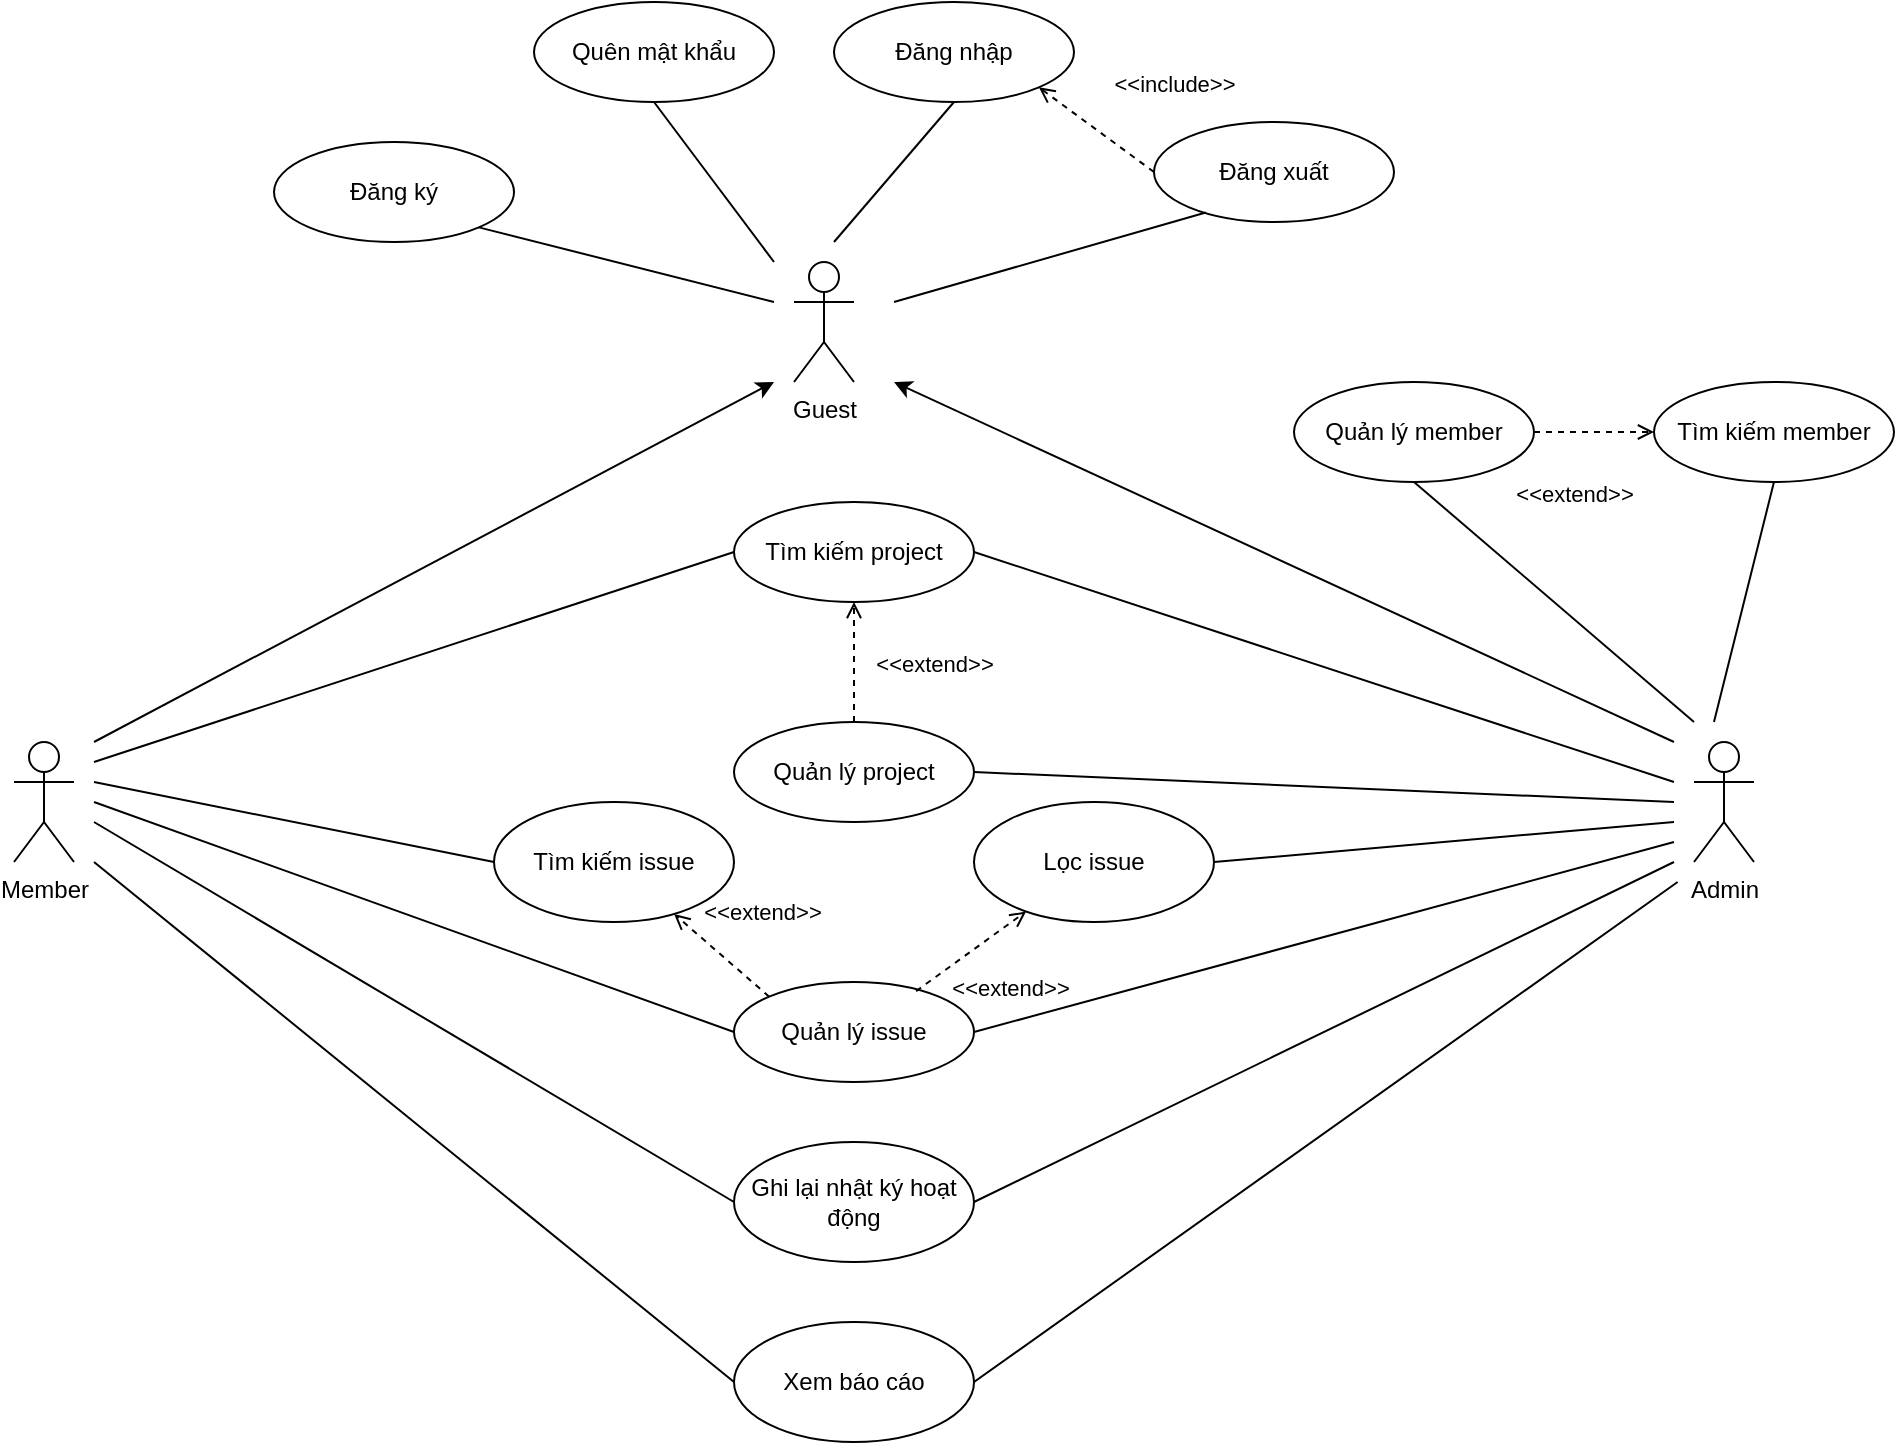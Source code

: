 <mxfile version="20.0.1" type="github" pages="7">
  <diagram id="14edXCWqQ5tt5mP-KZ7a" name="Page-1">
    <mxGraphModel dx="2347" dy="677" grid="1" gridSize="10" guides="1" tooltips="1" connect="1" arrows="1" fold="1" page="1" pageScale="1" pageWidth="1100" pageHeight="1700" math="0" shadow="0">
      <root>
        <mxCell id="0" />
        <mxCell id="1" parent="0" />
        <mxCell id="UQmdZjO2NsMZ761h4TWm-7" value="Admin" style="shape=umlActor;verticalLabelPosition=bottom;verticalAlign=top;html=1;outlineConnect=0;" parent="1" vertex="1">
          <mxGeometry x="710" y="620" width="30" height="60" as="geometry" />
        </mxCell>
        <mxCell id="UQmdZjO2NsMZ761h4TWm-6" value="Member" style="shape=umlActor;verticalLabelPosition=bottom;verticalAlign=top;html=1;outlineConnect=0;" parent="1" vertex="1">
          <mxGeometry x="-130" y="620" width="30" height="60" as="geometry" />
        </mxCell>
        <mxCell id="msFO-zHKwBEEHQdSJ0Py-1" value="Ghi lại nhật ký hoạt động" style="ellipse;whiteSpace=wrap;html=1;" parent="1" vertex="1">
          <mxGeometry x="230" y="820" width="120" height="60" as="geometry" />
        </mxCell>
        <mxCell id="UQmdZjO2NsMZ761h4TWm-18" value="Quản lý member" style="ellipse;whiteSpace=wrap;html=1;" parent="1" vertex="1">
          <mxGeometry x="510" y="440" width="120" height="50" as="geometry" />
        </mxCell>
        <mxCell id="UQmdZjO2NsMZ761h4TWm-9" value="Đăng ký" style="ellipse;whiteSpace=wrap;html=1;" parent="1" vertex="1">
          <mxGeometry y="320" width="120" height="50" as="geometry" />
        </mxCell>
        <mxCell id="UQmdZjO2NsMZ761h4TWm-35" value="Đăng xuất" style="ellipse;whiteSpace=wrap;html=1;" parent="1" vertex="1">
          <mxGeometry x="440" y="310" width="120" height="50" as="geometry" />
        </mxCell>
        <mxCell id="UQmdZjO2NsMZ761h4TWm-10" value="Đăng nhập" style="ellipse;whiteSpace=wrap;html=1;" parent="1" vertex="1">
          <mxGeometry x="280" y="250" width="120" height="50" as="geometry" />
        </mxCell>
        <mxCell id="UQmdZjO2NsMZ761h4TWm-17" value="Quản lý issue&lt;span style=&quot;color: rgba(0 , 0 , 0 , 0) ; font-family: monospace ; font-size: 0px&quot;&gt;%3CmxGraphModel%3E%3Croot%3E%3CmxCell%20id%3D%220%22%2F%3E%3CmxCell%20id%3D%221%22%20parent%3D%220%22%2F%3E%3CmxCell%20id%3D%222%22%20value%3D%22%22%20style%3D%22swimlane%3BstartSize%3D0%3B%22%20vertex%3D%221%22%20parent%3D%221%22%3E%3CmxGeometry%20x%3D%22240%22%20y%3D%22200%22%20width%3D%22560%22%20height%3D%22790%22%20as%3D%22geometry%22%2F%3E%3C%2FmxCell%3E%3CmxCell%20id%3D%223%22%20value%3D%22%C4%90%C4%83ng%20k%C3%BD%22%20style%3D%22ellipse%3BwhiteSpace%3Dwrap%3Bhtml%3D1%3B%22%20vertex%3D%221%22%20parent%3D%222%22%3E%3CmxGeometry%20x%3D%2250%22%20y%3D%22730%22%20width%3D%22120%22%20height%3D%2250%22%20as%3D%22geometry%22%2F%3E%3C%2FmxCell%3E%3CmxCell%20id%3D%224%22%20value%3D%22%C4%90%C4%83ng%20nh%E1%BA%ADp%22%20style%3D%22ellipse%3BwhiteSpace%3Dwrap%3Bhtml%3D1%3B%22%20vertex%3D%221%22%20parent%3D%222%22%3E%3CmxGeometry%20x%3D%2250%22%20y%3D%22640%22%20width%3D%22120%22%20height%3D%2250%22%20as%3D%22geometry%22%2F%3E%3C%2FmxCell%3E%3CmxCell%20id%3D%225%22%20value%3D%22%22%20style%3D%22ellipse%3BwhiteSpace%3Dwrap%3Bhtml%3D1%3B%22%20vertex%3D%221%22%20parent%3D%222%22%3E%3CmxGeometry%20x%3D%22170%22%20y%3D%22260%22%20width%3D%22120%22%20height%3D%2250%22%20as%3D%22geometry%22%2F%3E%3C%2FmxCell%3E%3C%2Froot%3E%3C%2FmxGraphModel%3E&lt;/span&gt;&lt;span style=&quot;color: rgba(0 , 0 , 0 , 0) ; font-family: monospace ; font-size: 0px&quot;&gt;%3CmxGraphModel%3E%3Croot%3E%3CmxCell%20id%3D%220%22%2F%3E%3CmxCell%20id%3D%221%22%20parent%3D%220%22%2F%3E%3CmxCell%20id%3D%222%22%20value%3D%22%22%20style%3D%22swimlane%3BstartSize%3D0%3B%22%20vertex%3D%221%22%20parent%3D%221%22%3E%3CmxGeometry%20x%3D%22240%22%20y%3D%22200%22%20width%3D%22560%22%20height%3D%22790%22%20as%3D%22geometry%22%2F%3E%3C%2FmxCell%3E%3CmxCell%20id%3D%223%22%20value%3D%22%C4%90%C4%83ng%20k%C3%BD%22%20style%3D%22ellipse%3BwhiteSpace%3Dwrap%3Bhtml%3D1%3B%22%20vertex%3D%221%22%20parent%3D%222%22%3E%3CmxGeometry%20x%3D%2250%22%20y%3D%22730%22%20width%3D%22120%22%20height%3D%2250%22%20as%3D%22geometry%22%2F%3E%3C%2FmxCell%3E%3CmxCell%20id%3D%224%22%20value%3D%22%C4%90%C4%83ng%20nh%E1%BA%ADp%22%20style%3D%22ellipse%3BwhiteSpace%3Dwrap%3Bhtml%3D1%3B%22%20vertex%3D%221%22%20parent%3D%222%22%3E%3CmxGeometry%20x%3D%2250%22%20y%3D%22640%22%20width%3D%22120%22%20height%3D%2250%22%20as%3D%22geometry%22%2F%3E%3C%2FmxCell%3E%3CmxCell%20id%3D%225%22%20value%3D%22%22%20style%3D%22ellipse%3BwhiteSpace%3Dwrap%3Bhtml%3D1%3B%22%20vertex%3D%221%22%20parent%3D%222%22%3E%3CmxGeometry%20x%3D%22170%22%20y%3D%22260%22%20width%3D%22120%22%20height%3D%2250%22%20as%3D%22geometry%22%2F%3E%3C%2FmxCell%3E%3C%2Froot%3E%3C%2FmxGraphModel%3E&lt;/span&gt;" style="ellipse;whiteSpace=wrap;html=1;" parent="1" vertex="1">
          <mxGeometry x="230" y="740" width="120" height="50" as="geometry" />
        </mxCell>
        <mxCell id="UQmdZjO2NsMZ761h4TWm-19" value="Tìm kiếm project" style="ellipse;whiteSpace=wrap;html=1;" parent="1" vertex="1">
          <mxGeometry x="230" y="500" width="120" height="50" as="geometry" />
        </mxCell>
        <mxCell id="UQmdZjO2NsMZ761h4TWm-1" value="Guest" style="shape=umlActor;verticalLabelPosition=bottom;verticalAlign=top;html=1;outlineConnect=0;" parent="1" vertex="1">
          <mxGeometry x="260" y="380" width="30" height="60" as="geometry" />
        </mxCell>
        <mxCell id="QkGuEac7LgmnL3hAnvyL-4" value="" style="endArrow=none;html=1;rounded=0;entryX=1;entryY=1;entryDx=0;entryDy=0;" parent="1" target="UQmdZjO2NsMZ761h4TWm-9" edge="1">
          <mxGeometry width="50" height="50" relative="1" as="geometry">
            <mxPoint x="250" y="400" as="sourcePoint" />
            <mxPoint x="160" y="360" as="targetPoint" />
          </mxGeometry>
        </mxCell>
        <mxCell id="QkGuEac7LgmnL3hAnvyL-5" value="" style="endArrow=none;html=1;rounded=0;entryX=0.5;entryY=1;entryDx=0;entryDy=0;" parent="1" target="UQmdZjO2NsMZ761h4TWm-10" edge="1">
          <mxGeometry width="50" height="50" relative="1" as="geometry">
            <mxPoint x="280" y="370" as="sourcePoint" />
            <mxPoint x="50" y="350" as="targetPoint" />
          </mxGeometry>
        </mxCell>
        <mxCell id="QkGuEac7LgmnL3hAnvyL-6" value="" style="endArrow=none;html=1;rounded=0;entryX=0.216;entryY=0.905;entryDx=0;entryDy=0;entryPerimeter=0;" parent="1" target="UQmdZjO2NsMZ761h4TWm-35" edge="1">
          <mxGeometry width="50" height="50" relative="1" as="geometry">
            <mxPoint x="310" y="400" as="sourcePoint" />
            <mxPoint x="235" y="300" as="targetPoint" />
          </mxGeometry>
        </mxCell>
        <mxCell id="QkGuEac7LgmnL3hAnvyL-7" value="" style="endArrow=classic;html=1;rounded=0;" parent="1" edge="1">
          <mxGeometry width="50" height="50" relative="1" as="geometry">
            <mxPoint x="-90" y="620" as="sourcePoint" />
            <mxPoint x="250" y="440" as="targetPoint" />
          </mxGeometry>
        </mxCell>
        <mxCell id="QkGuEac7LgmnL3hAnvyL-8" value="" style="endArrow=classic;html=1;rounded=0;" parent="1" edge="1">
          <mxGeometry width="50" height="50" relative="1" as="geometry">
            <mxPoint x="700" y="620" as="sourcePoint" />
            <mxPoint x="310" y="440" as="targetPoint" />
          </mxGeometry>
        </mxCell>
        <mxCell id="QkGuEac7LgmnL3hAnvyL-9" value="" style="endArrow=none;html=1;rounded=0;entryX=0.5;entryY=1;entryDx=0;entryDy=0;" parent="1" target="UQmdZjO2NsMZ761h4TWm-18" edge="1">
          <mxGeometry width="50" height="50" relative="1" as="geometry">
            <mxPoint x="710" y="610" as="sourcePoint" />
            <mxPoint x="660" y="700" as="targetPoint" />
          </mxGeometry>
        </mxCell>
        <mxCell id="QkGuEac7LgmnL3hAnvyL-10" value="" style="endArrow=none;html=1;rounded=0;exitX=1;exitY=0.5;exitDx=0;exitDy=0;" parent="1" source="UQmdZjO2NsMZ761h4TWm-19" edge="1">
          <mxGeometry width="50" height="50" relative="1" as="geometry">
            <mxPoint x="480" y="670" as="sourcePoint" />
            <mxPoint x="700" y="640" as="targetPoint" />
          </mxGeometry>
        </mxCell>
        <mxCell id="QkGuEac7LgmnL3hAnvyL-11" value="&amp;lt;&amp;lt;extend&amp;gt;&amp;gt;" style="html=1;verticalAlign=bottom;labelBackgroundColor=none;endArrow=open;endFill=0;dashed=1;rounded=0;entryX=0.5;entryY=1;entryDx=0;entryDy=0;exitX=0.5;exitY=0;exitDx=0;exitDy=0;" parent="1" source="QkGuEac7LgmnL3hAnvyL-18" target="UQmdZjO2NsMZ761h4TWm-19" edge="1">
          <mxGeometry x="-0.333" y="-40" width="160" relative="1" as="geometry">
            <mxPoint x="290" y="640" as="sourcePoint" />
            <mxPoint x="240" y="660" as="targetPoint" />
            <mxPoint as="offset" />
          </mxGeometry>
        </mxCell>
        <mxCell id="QkGuEac7LgmnL3hAnvyL-12" value="" style="endArrow=none;html=1;rounded=0;exitX=1;exitY=0.5;exitDx=0;exitDy=0;" parent="1" source="QkGuEac7LgmnL3hAnvyL-18" edge="1">
          <mxGeometry width="50" height="50" relative="1" as="geometry">
            <mxPoint x="350" y="665" as="sourcePoint" />
            <mxPoint x="700" y="650" as="targetPoint" />
          </mxGeometry>
        </mxCell>
        <mxCell id="QkGuEac7LgmnL3hAnvyL-14" value="" style="endArrow=none;html=1;rounded=0;entryX=0;entryY=0.5;entryDx=0;entryDy=0;" parent="1" target="UQmdZjO2NsMZ761h4TWm-17" edge="1">
          <mxGeometry width="50" height="50" relative="1" as="geometry">
            <mxPoint x="-90" y="650" as="sourcePoint" />
            <mxPoint x="180" y="675" as="targetPoint" />
          </mxGeometry>
        </mxCell>
        <mxCell id="QkGuEac7LgmnL3hAnvyL-15" value="" style="endArrow=none;html=1;rounded=0;entryX=1;entryY=0.5;entryDx=0;entryDy=0;" parent="1" target="UQmdZjO2NsMZ761h4TWm-17" edge="1">
          <mxGeometry width="50" height="50" relative="1" as="geometry">
            <mxPoint x="700" y="670" as="sourcePoint" />
            <mxPoint x="190" y="685" as="targetPoint" />
          </mxGeometry>
        </mxCell>
        <mxCell id="QkGuEac7LgmnL3hAnvyL-16" value="" style="endArrow=none;html=1;rounded=0;entryX=0;entryY=0.5;entryDx=0;entryDy=0;" parent="1" target="UQmdZjO2NsMZ761h4TWm-19" edge="1">
          <mxGeometry width="50" height="50" relative="1" as="geometry">
            <mxPoint x="-90" y="630" as="sourcePoint" />
            <mxPoint x="200" y="695" as="targetPoint" />
          </mxGeometry>
        </mxCell>
        <mxCell id="QkGuEac7LgmnL3hAnvyL-18" value="Quản lý project&lt;span style=&quot;color: rgba(0 , 0 , 0 , 0) ; font-family: monospace ; font-size: 0px&quot;&gt;%3CmxGraphModel%3E%3Croot%3E%3CmxCell%20id%3D%220%22%2F%3E%3CmxCell%20id%3D%221%22%20parent%3D%220%22%2F%3E%3CmxCell%20id%3D%222%22%20value%3D%22%22%20style%3D%22swimlane%3BstartSize%3D0%3B%22%20vertex%3D%221%22%20parent%3D%221%22%3E%3CmxGeometry%20x%3D%22240%22%20y%3D%22200%22%20width%3D%22560%22%20height%3D%22790%22%20as%3D%22geometry%22%2F%3E%3C%2FmxCell%3E%3CmxCell%20id%3D%223%22%20value%3D%22%C4%90%C4%83ng%20k%C3%BD%22%20style%3D%22ellipse%3BwhiteSpace%3Dwrap%3Bhtml%3D1%3B%22%20vertex%3D%221%22%20parent%3D%222%22%3E%3CmxGeometry%20x%3D%2250%22%20y%3D%22730%22%20width%3D%22120%22%20height%3D%2250%22%20as%3D%22geometry%22%2F%3E%3C%2FmxCell%3E%3CmxCell%20id%3D%224%22%20value%3D%22%C4%90%C4%83ng%20nh%E1%BA%ADp%22%20style%3D%22ellipse%3BwhiteSpace%3Dwrap%3Bhtml%3D1%3B%22%20vertex%3D%221%22%20parent%3D%222%22%3E%3CmxGeometry%20x%3D%2250%22%20y%3D%22640%22%20width%3D%22120%22%20height%3D%2250%22%20as%3D%22geometry%22%2F%3E%3C%2FmxCell%3E%3CmxCell%20id%3D%225%22%20value%3D%22%22%20style%3D%22ellipse%3BwhiteSpace%3Dwrap%3Bhtml%3D1%3B%22%20vertex%3D%221%22%20parent%3D%222%22%3E%3CmxGeometry%20x%3D%22170%22%20y%3D%22260%22%20width%3D%22120%22%20height%3D%2250%22%20as%3D%22geometry%22%2F%3E%3C%2FmxCell%3E%3C%2Froot%3E%3C%2FmxGraphModel%3E&lt;/span&gt;&lt;span style=&quot;color: rgba(0 , 0 , 0 , 0) ; font-family: monospace ; font-size: 0px&quot;&gt;%3CmxGraphModel%3E%3Croot%3E%3CmxCell%20id%3D%220%22%2F%3E%3CmxCell%20id%3D%221%22%20parent%3D%220%22%2F%3E%3CmxCell%20id%3D%222%22%20value%3D%22%22%20style%3D%22swimlane%3BstartSize%3D0%3B%22%20vertex%3D%221%22%20parent%3D%221%22%3E%3CmxGeometry%20x%3D%22240%22%20y%3D%22200%22%20width%3D%22560%22%20height%3D%22790%22%20as%3D%22geometry%22%2F%3E%3C%2FmxCell%3E%3CmxCell%20id%3D%223%22%20value%3D%22%C4%90%C4%83ng%20k%C3%BD%22%20style%3D%22ellipse%3BwhiteSpace%3Dwrap%3Bhtml%3D1%3B%22%20vertex%3D%221%22%20parent%3D%222%22%3E%3CmxGeometry%20x%3D%2250%22%20y%3D%22730%22%20width%3D%22120%22%20height%3D%2250%22%20as%3D%22geometry%22%2F%3E%3C%2FmxCell%3E%3CmxCell%20id%3D%224%22%20value%3D%22%C4%90%C4%83ng%20nh%E1%BA%ADp%22%20style%3D%22ellipse%3BwhiteSpace%3Dwrap%3Bhtml%3D1%3B%22%20vertex%3D%221%22%20parent%3D%222%22%3E%3CmxGeometry%20x%3D%2250%22%20y%3D%22640%22%20width%3D%22120%22%20height%3D%2250%22%20as%3D%22geometry%22%2F%3E%3C%2FmxCell%3E%3CmxCell%20id%3D%225%22%20value%3D%22%22%20style%3D%22ellipse%3BwhiteSpace%3Dwrap%3Bhtml%3D1%3B%22%20vertex%3D%221%22%20parent%3D%222%22%3E%3CmxGeometry%20x%3D%22170%22%20y%3D%22260%22%20width%3D%22120%22%20height%3D%2250%22%20as%3D%22geometry%22%2F%3E%3C%2FmxCell%3E%3C%2Froot%3E%3C%2FmxGraphModel%3E&lt;/span&gt;" style="ellipse;whiteSpace=wrap;html=1;" parent="1" vertex="1">
          <mxGeometry x="230" y="610" width="120" height="50" as="geometry" />
        </mxCell>
        <mxCell id="QkGuEac7LgmnL3hAnvyL-20" value="" style="endArrow=none;html=1;rounded=0;entryX=0;entryY=0.5;entryDx=0;entryDy=0;" parent="1" target="msFO-zHKwBEEHQdSJ0Py-1" edge="1">
          <mxGeometry width="50" height="50" relative="1" as="geometry">
            <mxPoint x="-90" y="660" as="sourcePoint" />
            <mxPoint x="180" y="755" as="targetPoint" />
          </mxGeometry>
        </mxCell>
        <mxCell id="QkGuEac7LgmnL3hAnvyL-21" value="" style="endArrow=none;html=1;rounded=0;entryX=1;entryY=0.5;entryDx=0;entryDy=0;" parent="1" target="msFO-zHKwBEEHQdSJ0Py-1" edge="1">
          <mxGeometry width="50" height="50" relative="1" as="geometry">
            <mxPoint x="700" y="680" as="sourcePoint" />
            <mxPoint x="180" y="830" as="targetPoint" />
          </mxGeometry>
        </mxCell>
        <mxCell id="QkGuEac7LgmnL3hAnvyL-23" value="Lọc issue" style="ellipse;whiteSpace=wrap;html=1;" parent="1" vertex="1">
          <mxGeometry x="350" y="650" width="120" height="60" as="geometry" />
        </mxCell>
        <mxCell id="QkGuEac7LgmnL3hAnvyL-24" value="Tìm kiếm issue" style="ellipse;whiteSpace=wrap;html=1;" parent="1" vertex="1">
          <mxGeometry x="110" y="650" width="120" height="60" as="geometry" />
        </mxCell>
        <mxCell id="QkGuEac7LgmnL3hAnvyL-26" value="&amp;lt;&amp;lt;extend&amp;gt;&amp;gt;" style="html=1;verticalAlign=bottom;labelBackgroundColor=none;endArrow=open;endFill=0;dashed=1;rounded=0;exitX=0;exitY=0;exitDx=0;exitDy=0;" parent="1" source="UQmdZjO2NsMZ761h4TWm-17" target="QkGuEac7LgmnL3hAnvyL-24" edge="1">
          <mxGeometry x="-0.209" y="-23" width="160" relative="1" as="geometry">
            <mxPoint x="300" y="650" as="sourcePoint" />
            <mxPoint x="300" y="590" as="targetPoint" />
            <mxPoint as="offset" />
          </mxGeometry>
        </mxCell>
        <mxCell id="QkGuEac7LgmnL3hAnvyL-27" value="&amp;lt;&amp;lt;extend&amp;gt;&amp;gt;" style="html=1;verticalAlign=bottom;labelBackgroundColor=none;endArrow=open;endFill=0;dashed=1;rounded=0;exitX=0.759;exitY=0.091;exitDx=0;exitDy=0;exitPerimeter=0;" parent="1" source="UQmdZjO2NsMZ761h4TWm-17" target="QkGuEac7LgmnL3hAnvyL-23" edge="1">
          <mxGeometry x="-0.016" y="-34" width="160" relative="1" as="geometry">
            <mxPoint x="257.427" y="762.616" as="sourcePoint" />
            <mxPoint x="224.84" y="785.576" as="targetPoint" />
            <mxPoint as="offset" />
          </mxGeometry>
        </mxCell>
        <mxCell id="QkGuEac7LgmnL3hAnvyL-28" value="&amp;lt;&amp;lt;include&amp;gt;&amp;gt;" style="html=1;verticalAlign=bottom;labelBackgroundColor=none;endArrow=open;endFill=0;dashed=1;rounded=0;entryX=1;entryY=1;entryDx=0;entryDy=0;exitX=0;exitY=0.5;exitDx=0;exitDy=0;" parent="1" source="UQmdZjO2NsMZ761h4TWm-35" target="UQmdZjO2NsMZ761h4TWm-10" edge="1">
          <mxGeometry x="-0.632" y="-34" width="160" relative="1" as="geometry">
            <mxPoint x="340" y="280" as="sourcePoint" />
            <mxPoint x="500" y="280" as="targetPoint" />
            <mxPoint as="offset" />
          </mxGeometry>
        </mxCell>
        <mxCell id="ITVEnRc4Du9ZMDr_JgPi-1" value="Xem báo cáo" style="ellipse;whiteSpace=wrap;html=1;" parent="1" vertex="1">
          <mxGeometry x="230" y="910" width="120" height="60" as="geometry" />
        </mxCell>
        <mxCell id="ITVEnRc4Du9ZMDr_JgPi-2" value="" style="endArrow=none;html=1;rounded=0;entryX=0;entryY=0.5;entryDx=0;entryDy=0;" parent="1" target="ITVEnRc4Du9ZMDr_JgPi-1" edge="1">
          <mxGeometry width="50" height="50" relative="1" as="geometry">
            <mxPoint x="-90" y="680" as="sourcePoint" />
            <mxPoint x="240" y="940" as="targetPoint" />
          </mxGeometry>
        </mxCell>
        <mxCell id="ITVEnRc4Du9ZMDr_JgPi-3" value="" style="endArrow=none;html=1;rounded=0;entryX=1;entryY=0.5;entryDx=0;entryDy=0;" parent="1" target="ITVEnRc4Du9ZMDr_JgPi-1" edge="1">
          <mxGeometry width="50" height="50" relative="1" as="geometry">
            <mxPoint x="701.818" y="690" as="sourcePoint" />
            <mxPoint x="240" y="1020" as="targetPoint" />
          </mxGeometry>
        </mxCell>
        <mxCell id="ITVEnRc4Du9ZMDr_JgPi-4" value="" style="endArrow=none;html=1;rounded=0;exitX=1;exitY=0.5;exitDx=0;exitDy=0;" parent="1" source="QkGuEac7LgmnL3hAnvyL-23" edge="1">
          <mxGeometry width="50" height="50" relative="1" as="geometry">
            <mxPoint x="360" y="645" as="sourcePoint" />
            <mxPoint x="700" y="660" as="targetPoint" />
          </mxGeometry>
        </mxCell>
        <mxCell id="ITVEnRc4Du9ZMDr_JgPi-5" value="" style="endArrow=none;html=1;rounded=0;entryX=0;entryY=0.5;entryDx=0;entryDy=0;" parent="1" target="QkGuEac7LgmnL3hAnvyL-24" edge="1">
          <mxGeometry width="50" height="50" relative="1" as="geometry">
            <mxPoint x="-90" y="640" as="sourcePoint" />
            <mxPoint x="720" y="670" as="targetPoint" />
          </mxGeometry>
        </mxCell>
        <mxCell id="ITVEnRc4Du9ZMDr_JgPi-6" value="Tìm kiếm member" style="ellipse;whiteSpace=wrap;html=1;" parent="1" vertex="1">
          <mxGeometry x="690" y="440" width="120" height="50" as="geometry" />
        </mxCell>
        <mxCell id="ITVEnRc4Du9ZMDr_JgPi-7" value="" style="endArrow=none;html=1;rounded=0;entryX=0.5;entryY=1;entryDx=0;entryDy=0;" parent="1" target="ITVEnRc4Du9ZMDr_JgPi-6" edge="1">
          <mxGeometry width="50" height="50" relative="1" as="geometry">
            <mxPoint x="720" y="610" as="sourcePoint" />
            <mxPoint x="623.037" y="492.42" as="targetPoint" />
          </mxGeometry>
        </mxCell>
        <mxCell id="ITVEnRc4Du9ZMDr_JgPi-9" value="&amp;lt;&amp;lt;extend&amp;gt;&amp;gt;" style="html=1;verticalAlign=bottom;labelBackgroundColor=none;endArrow=open;endFill=0;dashed=1;rounded=0;entryX=0;entryY=0.5;entryDx=0;entryDy=0;exitX=1;exitY=0.5;exitDx=0;exitDy=0;" parent="1" source="UQmdZjO2NsMZ761h4TWm-18" target="ITVEnRc4Du9ZMDr_JgPi-6" edge="1">
          <mxGeometry x="-0.333" y="-40" width="160" relative="1" as="geometry">
            <mxPoint x="300" y="620" as="sourcePoint" />
            <mxPoint x="300" y="560" as="targetPoint" />
            <mxPoint as="offset" />
          </mxGeometry>
        </mxCell>
        <mxCell id="ITVEnRc4Du9ZMDr_JgPi-10" value="Quên mật khẩu" style="ellipse;whiteSpace=wrap;html=1;" parent="1" vertex="1">
          <mxGeometry x="130" y="250" width="120" height="50" as="geometry" />
        </mxCell>
        <mxCell id="ITVEnRc4Du9ZMDr_JgPi-11" value="" style="endArrow=none;html=1;rounded=0;entryX=0.5;entryY=1;entryDx=0;entryDy=0;" parent="1" target="ITVEnRc4Du9ZMDr_JgPi-10" edge="1">
          <mxGeometry width="50" height="50" relative="1" as="geometry">
            <mxPoint x="250" y="380" as="sourcePoint" />
            <mxPoint x="290" y="280" as="targetPoint" />
          </mxGeometry>
        </mxCell>
      </root>
    </mxGraphModel>
  </diagram>
  <diagram id="qv8SFHMvICdCf6HDmzNz" name="Page-2">
    <mxGraphModel dx="1247" dy="677" grid="1" gridSize="10" guides="1" tooltips="1" connect="1" arrows="1" fold="1" page="1" pageScale="1" pageWidth="1100" pageHeight="1700" math="0" shadow="0">
      <root>
        <mxCell id="_Pq_YgqfFmbLoQnGfsag-0" />
        <mxCell id="_Pq_YgqfFmbLoQnGfsag-1" parent="_Pq_YgqfFmbLoQnGfsag-0" />
        <mxCell id="_Pq_YgqfFmbLoQnGfsag-2" value="member" style="shape=umlActor;verticalLabelPosition=bottom;verticalAlign=top;html=1;outlineConnect=0;" parent="_Pq_YgqfFmbLoQnGfsag-1" vertex="1">
          <mxGeometry x="110" y="290" width="30" height="60" as="geometry" />
        </mxCell>
        <mxCell id="_Pq_YgqfFmbLoQnGfsag-11" value="Tìm kiếm project" style="ellipse;whiteSpace=wrap;html=1;" parent="_Pq_YgqfFmbLoQnGfsag-1" vertex="1">
          <mxGeometry x="360" y="160" width="120" height="50" as="geometry" />
        </mxCell>
        <mxCell id="_Pq_YgqfFmbLoQnGfsag-15" value="" style="endArrow=none;html=1;entryX=0;entryY=0.5;entryDx=0;entryDy=0;" parent="_Pq_YgqfFmbLoQnGfsag-1" target="_Pq_YgqfFmbLoQnGfsag-11" edge="1">
          <mxGeometry width="50" height="50" relative="1" as="geometry">
            <mxPoint x="160" y="300" as="sourcePoint" />
            <mxPoint x="360" y="195" as="targetPoint" />
          </mxGeometry>
        </mxCell>
        <mxCell id="_Pq_YgqfFmbLoQnGfsag-16" value="Quản lý issue" style="ellipse;whiteSpace=wrap;html=1;" parent="_Pq_YgqfFmbLoQnGfsag-1" vertex="1">
          <mxGeometry x="360" y="240" width="120" height="50" as="geometry" />
        </mxCell>
        <mxCell id="_Pq_YgqfFmbLoQnGfsag-17" value="Thêm issue&lt;span style=&quot;color: rgba(0 , 0 , 0 , 0) ; font-family: monospace ; font-size: 0px&quot;&gt;%3CmxGraphModel%3E%3Croot%3E%3CmxCell%20id%3D%220%22%2F%3E%3CmxCell%20id%3D%221%22%20parent%3D%220%22%2F%3E%3CmxCell%20id%3D%222%22%20value%3D%22Xem%20trang%20ch%E1%BB%A7%22%20style%3D%22ellipse%3BwhiteSpace%3Dwrap%3Bhtml%3D1%3B%22%20vertex%3D%221%22%20parent%3D%221%22%3E%3CmxGeometry%20x%3D%22380%22%20y%3D%22170%22%20width%3D%22120%22%20height%3D%2250%22%20as%3D%22geometry%22%2F%3E%3C%2FmxCell%3E%3C%2Froot%3E%3C%2FmxGraphModel%3E&lt;/span&gt;" style="ellipse;whiteSpace=wrap;html=1;" parent="_Pq_YgqfFmbLoQnGfsag-1" vertex="1">
          <mxGeometry x="610" y="160" width="120" height="50" as="geometry" />
        </mxCell>
        <mxCell id="_Pq_YgqfFmbLoQnGfsag-19" value="Xóa issue" style="ellipse;whiteSpace=wrap;html=1;" parent="_Pq_YgqfFmbLoQnGfsag-1" vertex="1">
          <mxGeometry x="610" y="230" width="120" height="50" as="geometry" />
        </mxCell>
        <mxCell id="_Pq_YgqfFmbLoQnGfsag-20" value="Cập nhật issue" style="ellipse;whiteSpace=wrap;html=1;" parent="_Pq_YgqfFmbLoQnGfsag-1" vertex="1">
          <mxGeometry x="610" y="300" width="120" height="50" as="geometry" />
        </mxCell>
        <mxCell id="_Pq_YgqfFmbLoQnGfsag-21" value="" style="endArrow=none;html=1;entryX=0;entryY=0.5;entryDx=0;entryDy=0;" parent="_Pq_YgqfFmbLoQnGfsag-1" target="_Pq_YgqfFmbLoQnGfsag-16" edge="1">
          <mxGeometry width="50" height="50" relative="1" as="geometry">
            <mxPoint x="160" y="310" as="sourcePoint" />
            <mxPoint x="370" y="310" as="targetPoint" />
          </mxGeometry>
        </mxCell>
        <mxCell id="_Pq_YgqfFmbLoQnGfsag-23" value="&amp;lt;&amp;lt;extend&amp;gt;&amp;gt;" style="endArrow=open;endSize=12;dashed=1;html=1;entryX=1;entryY=0;entryDx=0;entryDy=0;exitX=0;exitY=0.5;exitDx=0;exitDy=0;" parent="_Pq_YgqfFmbLoQnGfsag-1" source="_Pq_YgqfFmbLoQnGfsag-17" target="_Pq_YgqfFmbLoQnGfsag-16" edge="1">
          <mxGeometry width="160" relative="1" as="geometry">
            <mxPoint x="540" y="270" as="sourcePoint" />
            <mxPoint x="700" y="270" as="targetPoint" />
          </mxGeometry>
        </mxCell>
        <mxCell id="_Pq_YgqfFmbLoQnGfsag-24" value="&amp;lt;&amp;lt;extend&amp;gt;&amp;gt;" style="endArrow=open;endSize=12;dashed=1;html=1;entryX=1;entryY=0.5;entryDx=0;entryDy=0;exitX=0;exitY=0.5;exitDx=0;exitDy=0;" parent="_Pq_YgqfFmbLoQnGfsag-1" source="_Pq_YgqfFmbLoQnGfsag-19" target="_Pq_YgqfFmbLoQnGfsag-16" edge="1">
          <mxGeometry width="160" relative="1" as="geometry">
            <mxPoint x="610" y="225" as="sourcePoint" />
            <mxPoint x="492.426" y="282.322" as="targetPoint" />
          </mxGeometry>
        </mxCell>
        <mxCell id="_Pq_YgqfFmbLoQnGfsag-25" value="&amp;lt;&amp;lt;extend&amp;gt;&amp;gt;" style="endArrow=open;endSize=12;dashed=1;html=1;entryX=1;entryY=1;entryDx=0;entryDy=0;exitX=0;exitY=0.5;exitDx=0;exitDy=0;" parent="_Pq_YgqfFmbLoQnGfsag-1" source="_Pq_YgqfFmbLoQnGfsag-20" target="_Pq_YgqfFmbLoQnGfsag-16" edge="1">
          <mxGeometry width="160" relative="1" as="geometry">
            <mxPoint x="590" y="355" as="sourcePoint" />
            <mxPoint x="502.426" y="292.322" as="targetPoint" />
          </mxGeometry>
        </mxCell>
        <mxCell id="_Pq_YgqfFmbLoQnGfsag-26" value="Đăng xuất" style="ellipse;whiteSpace=wrap;html=1;" parent="_Pq_YgqfFmbLoQnGfsag-1" vertex="1">
          <mxGeometry x="360" y="380" width="120" height="50" as="geometry" />
        </mxCell>
        <mxCell id="_Pq_YgqfFmbLoQnGfsag-27" value="" style="endArrow=none;html=1;entryX=0;entryY=0.5;entryDx=0;entryDy=0;" parent="_Pq_YgqfFmbLoQnGfsag-1" target="_Pq_YgqfFmbLoQnGfsag-26" edge="1">
          <mxGeometry width="50" height="50" relative="1" as="geometry">
            <mxPoint x="160" y="330" as="sourcePoint" />
            <mxPoint x="390" y="300" as="targetPoint" />
          </mxGeometry>
        </mxCell>
        <mxCell id="laxoUeqKHQoZZm_LqpDb-0" value="Ghi lại nhật ký hoạt động" style="ellipse;whiteSpace=wrap;html=1;" parent="_Pq_YgqfFmbLoQnGfsag-1" vertex="1">
          <mxGeometry x="360" y="310" width="120" height="50" as="geometry" />
        </mxCell>
        <mxCell id="laxoUeqKHQoZZm_LqpDb-1" value="" style="endArrow=none;html=1;entryX=0;entryY=0.5;entryDx=0;entryDy=0;" parent="_Pq_YgqfFmbLoQnGfsag-1" target="laxoUeqKHQoZZm_LqpDb-0" edge="1">
          <mxGeometry width="50" height="50" relative="1" as="geometry">
            <mxPoint x="160" y="320" as="sourcePoint" />
            <mxPoint x="350" y="345" as="targetPoint" />
          </mxGeometry>
        </mxCell>
        <mxCell id="ofTmCKc-sauwW_Yi47ro-0" value="Đăng nhập" style="ellipse;whiteSpace=wrap;html=1;" parent="_Pq_YgqfFmbLoQnGfsag-1" vertex="1">
          <mxGeometry x="360" y="90" width="120" height="50" as="geometry" />
        </mxCell>
        <mxCell id="ofTmCKc-sauwW_Yi47ro-1" value="" style="endArrow=none;html=1;entryX=0;entryY=0.5;entryDx=0;entryDy=0;" parent="_Pq_YgqfFmbLoQnGfsag-1" target="ofTmCKc-sauwW_Yi47ro-0" edge="1">
          <mxGeometry width="50" height="50" relative="1" as="geometry">
            <mxPoint x="160" y="290" as="sourcePoint" />
            <mxPoint x="370" y="195" as="targetPoint" />
          </mxGeometry>
        </mxCell>
        <mxCell id="ofTmCKc-sauwW_Yi47ro-2" value="Đăng ký" style="ellipse;whiteSpace=wrap;html=1;" parent="_Pq_YgqfFmbLoQnGfsag-1" vertex="1">
          <mxGeometry x="360" y="450" width="120" height="50" as="geometry" />
        </mxCell>
        <mxCell id="ofTmCKc-sauwW_Yi47ro-3" value="" style="endArrow=none;html=1;entryX=0;entryY=0.5;entryDx=0;entryDy=0;" parent="_Pq_YgqfFmbLoQnGfsag-1" target="ofTmCKc-sauwW_Yi47ro-2" edge="1">
          <mxGeometry width="50" height="50" relative="1" as="geometry">
            <mxPoint x="160" y="340" as="sourcePoint" />
            <mxPoint x="370" y="465" as="targetPoint" />
          </mxGeometry>
        </mxCell>
        <mxCell id="ofTmCKc-sauwW_Yi47ro-4" value="Quên mật khẩu" style="ellipse;whiteSpace=wrap;html=1;" parent="_Pq_YgqfFmbLoQnGfsag-1" vertex="1">
          <mxGeometry x="360" y="520" width="120" height="50" as="geometry" />
        </mxCell>
        <mxCell id="ofTmCKc-sauwW_Yi47ro-5" value="" style="endArrow=none;html=1;entryX=0;entryY=0.5;entryDx=0;entryDy=0;" parent="_Pq_YgqfFmbLoQnGfsag-1" target="ofTmCKc-sauwW_Yi47ro-4" edge="1">
          <mxGeometry width="50" height="50" relative="1" as="geometry">
            <mxPoint x="160" y="350" as="sourcePoint" />
            <mxPoint x="357.574" y="607.322" as="targetPoint" />
          </mxGeometry>
        </mxCell>
        <mxCell id="iQyttuXTvPNfz5mgwCQL-0" value="Xem báo cáo" style="ellipse;whiteSpace=wrap;html=1;" parent="_Pq_YgqfFmbLoQnGfsag-1" vertex="1">
          <mxGeometry x="360" y="20" width="120" height="50" as="geometry" />
        </mxCell>
        <mxCell id="iQyttuXTvPNfz5mgwCQL-1" value="" style="endArrow=none;html=1;entryX=0;entryY=0.5;entryDx=0;entryDy=0;" parent="_Pq_YgqfFmbLoQnGfsag-1" target="iQyttuXTvPNfz5mgwCQL-0" edge="1">
          <mxGeometry width="50" height="50" relative="1" as="geometry">
            <mxPoint x="150" y="280" as="sourcePoint" />
            <mxPoint x="370" y="125" as="targetPoint" />
          </mxGeometry>
        </mxCell>
      </root>
    </mxGraphModel>
  </diagram>
  <diagram id="68w5zDax6EmCm9XNbu8b" name="Page-3">
    <mxGraphModel dx="2347" dy="677" grid="1" gridSize="10" guides="1" tooltips="1" connect="1" arrows="1" fold="1" page="1" pageScale="1" pageWidth="1100" pageHeight="1700" math="0" shadow="0">
      <root>
        <mxCell id="Djf_wb8yTOkUHEACH3c3-0" />
        <mxCell id="Djf_wb8yTOkUHEACH3c3-1" parent="Djf_wb8yTOkUHEACH3c3-0" />
        <mxCell id="Djf_wb8yTOkUHEACH3c3-2" value="admin" style="shape=umlActor;verticalLabelPosition=bottom;verticalAlign=top;html=1;outlineConnect=0;" parent="Djf_wb8yTOkUHEACH3c3-1" vertex="1">
          <mxGeometry x="130" y="455" width="30" height="60" as="geometry" />
        </mxCell>
        <mxCell id="Djf_wb8yTOkUHEACH3c3-4" value="Tìm kiếm project" style="ellipse;whiteSpace=wrap;html=1;" parent="Djf_wb8yTOkUHEACH3c3-1" vertex="1">
          <mxGeometry x="30" y="190" width="110" height="50" as="geometry" />
        </mxCell>
        <mxCell id="Djf_wb8yTOkUHEACH3c3-5" value="&amp;lt;&amp;lt;extend&amp;gt;&amp;gt;" style="endArrow=open;endSize=12;dashed=1;html=1;entryX=0;entryY=0;entryDx=0;entryDy=0;exitX=0.5;exitY=1;exitDx=0;exitDy=0;" parent="Djf_wb8yTOkUHEACH3c3-1" source="Djf_wb8yTOkUHEACH3c3-4" target="Djf_wb8yTOkUHEACH3c3-17" edge="1">
          <mxGeometry width="160" relative="1" as="geometry">
            <mxPoint x="530" y="380" as="sourcePoint" />
            <mxPoint x="574.8" y="295.8" as="targetPoint" />
          </mxGeometry>
        </mxCell>
        <mxCell id="Djf_wb8yTOkUHEACH3c3-6" value="" style="endArrow=none;html=1;entryX=1;entryY=0.5;entryDx=0;entryDy=0;" parent="Djf_wb8yTOkUHEACH3c3-1" target="u2MfdD4gAFMQKuWUYeSQ-0" edge="1">
          <mxGeometry width="50" height="50" relative="1" as="geometry">
            <mxPoint x="110" y="480" as="sourcePoint" />
            <mxPoint x="-210" y="360" as="targetPoint" />
          </mxGeometry>
        </mxCell>
        <mxCell id="Djf_wb8yTOkUHEACH3c3-7" value="Quản lý issue" style="ellipse;whiteSpace=wrap;html=1;" parent="Djf_wb8yTOkUHEACH3c3-1" vertex="1">
          <mxGeometry x="480" y="515" width="120" height="50" as="geometry" />
        </mxCell>
        <mxCell id="Djf_wb8yTOkUHEACH3c3-8" value="Thêm issue&lt;span style=&quot;color: rgba(0 , 0 , 0 , 0) ; font-family: monospace ; font-size: 0px&quot;&gt;%3CmxGraphModel%3E%3Croot%3E%3CmxCell%20id%3D%220%22%2F%3E%3CmxCell%20id%3D%221%22%20parent%3D%220%22%2F%3E%3CmxCell%20id%3D%222%22%20value%3D%22Xem%20trang%20ch%E1%BB%A7%22%20style%3D%22ellipse%3BwhiteSpace%3Dwrap%3Bhtml%3D1%3B%22%20vertex%3D%221%22%20parent%3D%221%22%3E%3CmxGeometry%20x%3D%22380%22%20y%3D%22170%22%20width%3D%22120%22%20height%3D%2250%22%20as%3D%22geometry%22%2F%3E%3C%2FmxCell%3E%3C%2Froot%3E%3C%2FmxGraphModel%3E&lt;/span&gt;" style="ellipse;whiteSpace=wrap;html=1;" parent="Djf_wb8yTOkUHEACH3c3-1" vertex="1">
          <mxGeometry x="440" y="370" width="120" height="50" as="geometry" />
        </mxCell>
        <mxCell id="Djf_wb8yTOkUHEACH3c3-9" value="Xóa issue" style="ellipse;whiteSpace=wrap;html=1;" parent="Djf_wb8yTOkUHEACH3c3-1" vertex="1">
          <mxGeometry x="590" y="390" width="120" height="50" as="geometry" />
        </mxCell>
        <mxCell id="Djf_wb8yTOkUHEACH3c3-10" value="Cập nhật issue" style="ellipse;whiteSpace=wrap;html=1;" parent="Djf_wb8yTOkUHEACH3c3-1" vertex="1">
          <mxGeometry x="700" y="440" width="120" height="50" as="geometry" />
        </mxCell>
        <mxCell id="Djf_wb8yTOkUHEACH3c3-11" value="" style="endArrow=none;html=1;entryX=0;entryY=0.5;entryDx=0;entryDy=0;" parent="Djf_wb8yTOkUHEACH3c3-1" target="Djf_wb8yTOkUHEACH3c3-7" edge="1">
          <mxGeometry width="50" height="50" relative="1" as="geometry">
            <mxPoint x="170" y="490" as="sourcePoint" />
            <mxPoint x="370" y="310" as="targetPoint" />
          </mxGeometry>
        </mxCell>
        <mxCell id="Djf_wb8yTOkUHEACH3c3-12" value="&amp;lt;&amp;lt;extend&amp;gt;&amp;gt;" style="endArrow=open;endSize=12;dashed=1;html=1;entryX=0.364;entryY=0.046;entryDx=0;entryDy=0;entryPerimeter=0;" parent="Djf_wb8yTOkUHEACH3c3-1" source="Djf_wb8yTOkUHEACH3c3-8" target="Djf_wb8yTOkUHEACH3c3-7" edge="1">
          <mxGeometry width="160" relative="1" as="geometry">
            <mxPoint x="540" y="270" as="sourcePoint" />
            <mxPoint x="700" y="270" as="targetPoint" />
          </mxGeometry>
        </mxCell>
        <mxCell id="Djf_wb8yTOkUHEACH3c3-13" value="&amp;lt;&amp;lt;extend&amp;gt;&amp;gt;" style="endArrow=open;endSize=12;dashed=1;html=1;exitX=0;exitY=1;exitDx=0;exitDy=0;" parent="Djf_wb8yTOkUHEACH3c3-1" source="Djf_wb8yTOkUHEACH3c3-9" target="Djf_wb8yTOkUHEACH3c3-7" edge="1">
          <mxGeometry width="160" relative="1" as="geometry">
            <mxPoint x="610" y="225" as="sourcePoint" />
            <mxPoint x="492.426" y="282.322" as="targetPoint" />
          </mxGeometry>
        </mxCell>
        <mxCell id="Djf_wb8yTOkUHEACH3c3-14" value="&amp;lt;&amp;lt;extend&amp;gt;&amp;gt;" style="endArrow=open;endSize=12;dashed=1;html=1;entryX=1;entryY=0;entryDx=0;entryDy=0;exitX=0;exitY=0.5;exitDx=0;exitDy=0;" parent="Djf_wb8yTOkUHEACH3c3-1" source="Djf_wb8yTOkUHEACH3c3-10" target="Djf_wb8yTOkUHEACH3c3-7" edge="1">
          <mxGeometry width="160" relative="1" as="geometry">
            <mxPoint x="590" y="355" as="sourcePoint" />
            <mxPoint x="502.426" y="292.322" as="targetPoint" />
          </mxGeometry>
        </mxCell>
        <mxCell id="Djf_wb8yTOkUHEACH3c3-15" value="Đăng xuất" style="ellipse;whiteSpace=wrap;html=1;" parent="Djf_wb8yTOkUHEACH3c3-1" vertex="1">
          <mxGeometry x="160" y="730" width="120" height="50" as="geometry" />
        </mxCell>
        <mxCell id="Djf_wb8yTOkUHEACH3c3-16" value="" style="endArrow=none;html=1;" parent="Djf_wb8yTOkUHEACH3c3-1" target="Djf_wb8yTOkUHEACH3c3-15" edge="1">
          <mxGeometry width="50" height="50" relative="1" as="geometry">
            <mxPoint x="160" y="540" as="sourcePoint" />
            <mxPoint x="390" y="300" as="targetPoint" />
          </mxGeometry>
        </mxCell>
        <mxCell id="Djf_wb8yTOkUHEACH3c3-17" value="Quản lý project" style="ellipse;whiteSpace=wrap;html=1;" parent="Djf_wb8yTOkUHEACH3c3-1" vertex="1">
          <mxGeometry x="220" y="360" width="120" height="50" as="geometry" />
        </mxCell>
        <mxCell id="Djf_wb8yTOkUHEACH3c3-18" value="Thêm project" style="ellipse;whiteSpace=wrap;html=1;" parent="Djf_wb8yTOkUHEACH3c3-1" vertex="1">
          <mxGeometry x="170" y="140" width="120" height="50" as="geometry" />
        </mxCell>
        <mxCell id="Djf_wb8yTOkUHEACH3c3-19" value="Xóa project" style="ellipse;whiteSpace=wrap;html=1;" parent="Djf_wb8yTOkUHEACH3c3-1" vertex="1">
          <mxGeometry x="340" y="150" width="120" height="50" as="geometry" />
        </mxCell>
        <mxCell id="Djf_wb8yTOkUHEACH3c3-20" value="Quản lý member" style="ellipse;whiteSpace=wrap;html=1;" parent="Djf_wb8yTOkUHEACH3c3-1" vertex="1">
          <mxGeometry x="330" y="720" width="120" height="50" as="geometry" />
        </mxCell>
        <mxCell id="DreB-vCgk32VMQsh1_b2-0" value="Cập nhật project" style="ellipse;whiteSpace=wrap;html=1;" parent="Djf_wb8yTOkUHEACH3c3-1" vertex="1">
          <mxGeometry x="450" y="200" width="120" height="50" as="geometry" />
        </mxCell>
        <mxCell id="FqUYmsVaJ8yUh38G8GCd-1" value="Thêm member" style="ellipse;whiteSpace=wrap;html=1;" parent="Djf_wb8yTOkUHEACH3c3-1" vertex="1">
          <mxGeometry x="430" y="825" width="120" height="50" as="geometry" />
        </mxCell>
        <mxCell id="FqUYmsVaJ8yUh38G8GCd-2" value="Xóa member" style="ellipse;whiteSpace=wrap;html=1;" parent="Djf_wb8yTOkUHEACH3c3-1" vertex="1">
          <mxGeometry x="270" y="830" width="120" height="50" as="geometry" />
        </mxCell>
        <mxCell id="Shuj7YIZoT5GoPl0o5Rt-0" value="Ghi lại nhật ký hoạt động" style="ellipse;whiteSpace=wrap;html=1;" parent="Djf_wb8yTOkUHEACH3c3-1" vertex="1">
          <mxGeometry x="440" y="600" width="120" height="60" as="geometry" />
        </mxCell>
        <mxCell id="Shuj7YIZoT5GoPl0o5Rt-1" value="&amp;lt;&amp;lt;extend&amp;gt;&amp;gt;" style="endArrow=open;endSize=12;dashed=1;html=1;entryX=0.364;entryY=-0.054;entryDx=0;entryDy=0;entryPerimeter=0;" parent="Djf_wb8yTOkUHEACH3c3-1" source="Djf_wb8yTOkUHEACH3c3-18" target="Djf_wb8yTOkUHEACH3c3-17" edge="1">
          <mxGeometry width="160" relative="1" as="geometry">
            <mxPoint x="655" y="475" as="sourcePoint" />
            <mxPoint x="492.426" y="527.322" as="targetPoint" />
          </mxGeometry>
        </mxCell>
        <mxCell id="Shuj7YIZoT5GoPl0o5Rt-2" value="&amp;lt;&amp;lt;extend&amp;gt;&amp;gt;" style="endArrow=open;endSize=12;dashed=1;html=1;exitX=0.341;exitY=1.018;exitDx=0;exitDy=0;entryX=0.629;entryY=-0.018;entryDx=0;entryDy=0;exitPerimeter=0;entryPerimeter=0;" parent="Djf_wb8yTOkUHEACH3c3-1" source="Djf_wb8yTOkUHEACH3c3-19" target="Djf_wb8yTOkUHEACH3c3-17" edge="1">
          <mxGeometry width="160" relative="1" as="geometry">
            <mxPoint x="655" y="275" as="sourcePoint" />
            <mxPoint x="468.919" y="365.973" as="targetPoint" />
          </mxGeometry>
        </mxCell>
        <mxCell id="Shuj7YIZoT5GoPl0o5Rt-3" value="&amp;lt;&amp;lt;extend&amp;gt;&amp;gt;" style="endArrow=open;endSize=12;dashed=1;html=1;exitX=0.5;exitY=1;exitDx=0;exitDy=0;entryX=0.955;entryY=0.291;entryDx=0;entryDy=0;entryPerimeter=0;" parent="Djf_wb8yTOkUHEACH3c3-1" source="DreB-vCgk32VMQsh1_b2-0" target="Djf_wb8yTOkUHEACH3c3-17" edge="1">
          <mxGeometry width="160" relative="1" as="geometry">
            <mxPoint x="665" y="285" as="sourcePoint" />
            <mxPoint x="478.919" y="375.973" as="targetPoint" />
          </mxGeometry>
        </mxCell>
        <mxCell id="Shuj7YIZoT5GoPl0o5Rt-4" value="&amp;lt;&amp;lt;extend&amp;gt;&amp;gt;" style="endArrow=open;endSize=12;dashed=1;html=1;entryX=1;entryY=1;entryDx=0;entryDy=0;" parent="Djf_wb8yTOkUHEACH3c3-1" source="FqUYmsVaJ8yUh38G8GCd-1" target="Djf_wb8yTOkUHEACH3c3-20" edge="1">
          <mxGeometry width="160" relative="1" as="geometry">
            <mxPoint x="655" y="635" as="sourcePoint" />
            <mxPoint x="462.426" y="542.678" as="targetPoint" />
          </mxGeometry>
        </mxCell>
        <mxCell id="Shuj7YIZoT5GoPl0o5Rt-5" value="&amp;lt;&amp;lt;extend&amp;gt;&amp;gt;" style="endArrow=open;endSize=12;dashed=1;html=1;entryX=0.265;entryY=0.982;entryDx=0;entryDy=0;entryPerimeter=0;" parent="Djf_wb8yTOkUHEACH3c3-1" source="FqUYmsVaJ8yUh38G8GCd-2" target="Djf_wb8yTOkUHEACH3c3-20" edge="1">
          <mxGeometry width="160" relative="1" as="geometry">
            <mxPoint x="665" y="645" as="sourcePoint" />
            <mxPoint x="472.426" y="552.678" as="targetPoint" />
          </mxGeometry>
        </mxCell>
        <mxCell id="Shuj7YIZoT5GoPl0o5Rt-6" value="" style="endArrow=none;html=1;entryX=0;entryY=0.5;entryDx=0;entryDy=0;" parent="Djf_wb8yTOkUHEACH3c3-1" target="Shuj7YIZoT5GoPl0o5Rt-0" edge="1">
          <mxGeometry width="50" height="50" relative="1" as="geometry">
            <mxPoint x="170" y="500" as="sourcePoint" />
            <mxPoint x="300" y="550" as="targetPoint" />
          </mxGeometry>
        </mxCell>
        <mxCell id="Shuj7YIZoT5GoPl0o5Rt-7" value="" style="endArrow=none;html=1;entryX=0.402;entryY=1.073;entryDx=0;entryDy=0;entryPerimeter=0;" parent="Djf_wb8yTOkUHEACH3c3-1" target="Djf_wb8yTOkUHEACH3c3-17" edge="1">
          <mxGeometry width="50" height="50" relative="1" as="geometry">
            <mxPoint x="170" y="480" as="sourcePoint" />
            <mxPoint x="370" y="630" as="targetPoint" />
          </mxGeometry>
        </mxCell>
        <mxCell id="Shuj7YIZoT5GoPl0o5Rt-8" value="" style="endArrow=none;html=1;entryX=0;entryY=0;entryDx=0;entryDy=0;" parent="Djf_wb8yTOkUHEACH3c3-1" target="Djf_wb8yTOkUHEACH3c3-20" edge="1">
          <mxGeometry width="50" height="50" relative="1" as="geometry">
            <mxPoint x="170" y="510" as="sourcePoint" />
            <mxPoint x="380" y="640" as="targetPoint" />
          </mxGeometry>
        </mxCell>
        <mxCell id="ymWsxWWnphzhJgbbqQSm-0" value="Đăng nhập" style="ellipse;whiteSpace=wrap;html=1;" parent="Djf_wb8yTOkUHEACH3c3-1" vertex="1">
          <mxGeometry x="-20" y="710" width="120" height="50" as="geometry" />
        </mxCell>
        <mxCell id="u2MfdD4gAFMQKuWUYeSQ-0" value="Đăng ký" style="ellipse;whiteSpace=wrap;html=1;" parent="Djf_wb8yTOkUHEACH3c3-1" vertex="1">
          <mxGeometry x="-180" y="380" width="120" height="50" as="geometry" />
        </mxCell>
        <mxCell id="QD7XmdbrgtHBX04MXPx7-0" value="Quên mật khẩu" style="ellipse;whiteSpace=wrap;html=1;" parent="Djf_wb8yTOkUHEACH3c3-1" vertex="1">
          <mxGeometry x="-170" y="615" width="120" height="50" as="geometry" />
        </mxCell>
        <mxCell id="QD7XmdbrgtHBX04MXPx7-1" value="Lọc issue" style="ellipse;whiteSpace=wrap;html=1;" parent="Djf_wb8yTOkUHEACH3c3-1" vertex="1">
          <mxGeometry x="700" y="500" width="120" height="50" as="geometry" />
        </mxCell>
        <mxCell id="QD7XmdbrgtHBX04MXPx7-2" value="Tìm kiếm issue" style="ellipse;whiteSpace=wrap;html=1;" parent="Djf_wb8yTOkUHEACH3c3-1" vertex="1">
          <mxGeometry x="700" y="580" width="120" height="50" as="geometry" />
        </mxCell>
        <mxCell id="QD7XmdbrgtHBX04MXPx7-3" value="&amp;lt;&amp;lt;extend&amp;gt;&amp;gt;" style="endArrow=open;endSize=12;dashed=1;html=1;exitX=0.091;exitY=0.2;exitDx=0;exitDy=0;exitPerimeter=0;entryX=1;entryY=0.5;entryDx=0;entryDy=0;" parent="Djf_wb8yTOkUHEACH3c3-1" source="QD7XmdbrgtHBX04MXPx7-1" target="Djf_wb8yTOkUHEACH3c3-7" edge="1">
          <mxGeometry width="160" relative="1" as="geometry">
            <mxPoint x="790" y="600" as="sourcePoint" />
            <mxPoint x="570" y="560" as="targetPoint" />
          </mxGeometry>
        </mxCell>
        <mxCell id="QD7XmdbrgtHBX04MXPx7-4" value="&amp;lt;&amp;lt;extend&amp;gt;&amp;gt;" style="endArrow=open;endSize=12;dashed=1;html=1;entryX=1;entryY=1;entryDx=0;entryDy=0;" parent="Djf_wb8yTOkUHEACH3c3-1" source="QD7XmdbrgtHBX04MXPx7-2" target="Djf_wb8yTOkUHEACH3c3-7" edge="1">
          <mxGeometry width="160" relative="1" as="geometry">
            <mxPoint x="770.92" y="650" as="sourcePoint" />
            <mxPoint x="592.426" y="567.678" as="targetPoint" />
          </mxGeometry>
        </mxCell>
        <mxCell id="QD7XmdbrgtHBX04MXPx7-5" value="" style="endArrow=none;html=1;entryX=0.5;entryY=0;entryDx=0;entryDy=0;" parent="Djf_wb8yTOkUHEACH3c3-1" target="ymWsxWWnphzhJgbbqQSm-0" edge="1">
          <mxGeometry width="50" height="50" relative="1" as="geometry">
            <mxPoint x="140" y="540" as="sourcePoint" />
            <mxPoint x="490" y="835" as="targetPoint" />
          </mxGeometry>
        </mxCell>
        <mxCell id="QD7XmdbrgtHBX04MXPx7-6" value="" style="endArrow=none;html=1;entryX=1;entryY=0;entryDx=0;entryDy=0;" parent="Djf_wb8yTOkUHEACH3c3-1" target="QD7XmdbrgtHBX04MXPx7-0" edge="1">
          <mxGeometry width="50" height="50" relative="1" as="geometry">
            <mxPoint x="120" y="520" as="sourcePoint" />
            <mxPoint x="500" y="305" as="targetPoint" />
          </mxGeometry>
        </mxCell>
        <mxCell id="QD7XmdbrgtHBX04MXPx7-7" value="Xem báo cáo" style="ellipse;whiteSpace=wrap;html=1;" parent="Djf_wb8yTOkUHEACH3c3-1" vertex="1">
          <mxGeometry x="-200" y="490" width="120" height="50" as="geometry" />
        </mxCell>
        <mxCell id="QD7XmdbrgtHBX04MXPx7-9" value="" style="endArrow=none;html=1;entryX=1;entryY=0.5;entryDx=0;entryDy=0;" parent="Djf_wb8yTOkUHEACH3c3-1" target="QD7XmdbrgtHBX04MXPx7-7" edge="1">
          <mxGeometry width="50" height="50" relative="1" as="geometry">
            <mxPoint x="110" y="500" as="sourcePoint" />
            <mxPoint x="400" y="325" as="targetPoint" />
          </mxGeometry>
        </mxCell>
      </root>
    </mxGraphModel>
  </diagram>
  <diagram id="eHcDR3vWH7LIaXPZgPso" name="Page-4">
    <mxGraphModel dx="1247" dy="677" grid="1" gridSize="10" guides="1" tooltips="1" connect="1" arrows="1" fold="1" page="1" pageScale="1" pageWidth="1100" pageHeight="1700" math="0" shadow="0">
      <root>
        <mxCell id="s2apS2OrWgqM_6MF8BFF-0" />
        <mxCell id="s2apS2OrWgqM_6MF8BFF-1" parent="s2apS2OrWgqM_6MF8BFF-0" />
        <mxCell id="QJz2wS18kEkasvZnvdnG-0" value="Guest" style="shape=umlActor;verticalLabelPosition=bottom;verticalAlign=top;html=1;outlineConnect=0;" parent="s2apS2OrWgqM_6MF8BFF-1" vertex="1">
          <mxGeometry x="130" y="840" width="30" height="60" as="geometry" />
        </mxCell>
        <mxCell id="QJz2wS18kEkasvZnvdnG-1" value="Đăng ký" style="ellipse;whiteSpace=wrap;html=1;" parent="s2apS2OrWgqM_6MF8BFF-1" vertex="1">
          <mxGeometry x="280" y="750" width="120" height="50" as="geometry" />
        </mxCell>
        <mxCell id="QJz2wS18kEkasvZnvdnG-2" value="Đăng nhập" style="ellipse;whiteSpace=wrap;html=1;" parent="s2apS2OrWgqM_6MF8BFF-1" vertex="1">
          <mxGeometry x="250" y="670" width="120" height="50" as="geometry" />
        </mxCell>
        <mxCell id="QJz2wS18kEkasvZnvdnG-3" value="" style="endArrow=none;html=1;entryX=0;entryY=1;entryDx=0;entryDy=0;" parent="s2apS2OrWgqM_6MF8BFF-1" target="QJz2wS18kEkasvZnvdnG-2" edge="1">
          <mxGeometry width="50" height="50" relative="1" as="geometry">
            <mxPoint x="170" y="860" as="sourcePoint" />
            <mxPoint x="210" y="860" as="targetPoint" />
          </mxGeometry>
        </mxCell>
        <mxCell id="QJz2wS18kEkasvZnvdnG-4" value="" style="endArrow=none;html=1;entryX=0;entryY=1;entryDx=0;entryDy=0;" parent="s2apS2OrWgqM_6MF8BFF-1" target="QJz2wS18kEkasvZnvdnG-1" edge="1">
          <mxGeometry width="50" height="50" relative="1" as="geometry">
            <mxPoint x="170" y="870" as="sourcePoint" />
            <mxPoint x="240" y="870" as="targetPoint" />
          </mxGeometry>
        </mxCell>
        <mxCell id="Z8oWORr9GqLGAKtA6Uwc-0" value="Đăng xuất" style="ellipse;whiteSpace=wrap;html=1;" parent="s2apS2OrWgqM_6MF8BFF-1" vertex="1">
          <mxGeometry x="300" y="825" width="120" height="50" as="geometry" />
        </mxCell>
        <mxCell id="Z8oWORr9GqLGAKtA6Uwc-1" value="Quên mật khẩu" style="ellipse;whiteSpace=wrap;html=1;" parent="s2apS2OrWgqM_6MF8BFF-1" vertex="1">
          <mxGeometry x="300" y="900" width="120" height="50" as="geometry" />
        </mxCell>
        <mxCell id="Z8oWORr9GqLGAKtA6Uwc-2" value="Cập nhật thông tin các nhân" style="ellipse;whiteSpace=wrap;html=1;" parent="s2apS2OrWgqM_6MF8BFF-1" vertex="1">
          <mxGeometry x="280" y="980" width="120" height="60" as="geometry" />
        </mxCell>
        <mxCell id="Z8oWORr9GqLGAKtA6Uwc-3" value="" style="endArrow=none;html=1;entryX=0;entryY=0.5;entryDx=0;entryDy=0;" parent="s2apS2OrWgqM_6MF8BFF-1" target="Z8oWORr9GqLGAKtA6Uwc-0" edge="1">
          <mxGeometry width="50" height="50" relative="1" as="geometry">
            <mxPoint x="170" y="880" as="sourcePoint" />
            <mxPoint x="257.574" y="802.678" as="targetPoint" />
          </mxGeometry>
        </mxCell>
        <mxCell id="Z8oWORr9GqLGAKtA6Uwc-4" value="" style="endArrow=none;html=1;entryX=0;entryY=0.5;entryDx=0;entryDy=0;" parent="s2apS2OrWgqM_6MF8BFF-1" target="Z8oWORr9GqLGAKtA6Uwc-1" edge="1">
          <mxGeometry width="50" height="50" relative="1" as="geometry">
            <mxPoint x="170" y="890" as="sourcePoint" />
            <mxPoint x="310" y="860" as="targetPoint" />
          </mxGeometry>
        </mxCell>
        <mxCell id="Z8oWORr9GqLGAKtA6Uwc-5" value="" style="endArrow=none;html=1;entryX=0;entryY=0;entryDx=0;entryDy=0;" parent="s2apS2OrWgqM_6MF8BFF-1" target="Z8oWORr9GqLGAKtA6Uwc-2" edge="1">
          <mxGeometry width="50" height="50" relative="1" as="geometry">
            <mxPoint x="170" y="900" as="sourcePoint" />
            <mxPoint x="300" y="990" as="targetPoint" />
          </mxGeometry>
        </mxCell>
      </root>
    </mxGraphModel>
  </diagram>
  <diagram id="3N72med_MPYnnkpG0uYa" name="Page-5">
    <mxGraphModel dx="1247" dy="677" grid="1" gridSize="10" guides="1" tooltips="1" connect="1" arrows="1" fold="1" page="1" pageScale="1" pageWidth="1100" pageHeight="1700" math="0" shadow="0">
      <root>
        <mxCell id="pLD3NBd5xzQMr4kIrslx-0" />
        <mxCell id="pLD3NBd5xzQMr4kIrslx-1" parent="pLD3NBd5xzQMr4kIrslx-0" />
        <mxCell id="vp_D4EGCbOFD4YGdSuzq-0" value="project_name" style="swimlane;childLayout=stackLayout;horizontal=1;startSize=30;horizontalStack=0;rounded=1;fontSize=14;fontStyle=0;strokeWidth=2;resizeParent=0;resizeLast=1;shadow=0;dashed=0;align=center;" parent="pLD3NBd5xzQMr4kIrslx-1" vertex="1">
          <mxGeometry x="560" y="570" width="170" height="120" as="geometry" />
        </mxCell>
        <mxCell id="vp_D4EGCbOFD4YGdSuzq-1" value="+project_ID INT(11)&#xa;+project_Name varchar(225)&#xa;+Project_Key varchar(225)" style="align=left;strokeColor=none;fillColor=none;spacingLeft=4;fontSize=12;verticalAlign=top;resizable=0;rotatable=0;part=1;" parent="vp_D4EGCbOFD4YGdSuzq-0" vertex="1">
          <mxGeometry y="30" width="170" height="90" as="geometry" />
        </mxCell>
        <mxCell id="vp_D4EGCbOFD4YGdSuzq-2" value="timeline" style="swimlane;childLayout=stackLayout;horizontal=1;startSize=30;horizontalStack=0;rounded=1;fontSize=14;fontStyle=0;strokeWidth=2;resizeParent=0;resizeLast=1;shadow=0;dashed=0;align=center;" parent="pLD3NBd5xzQMr4kIrslx-1" vertex="1">
          <mxGeometry x="560" y="320" width="160" height="160" as="geometry" />
        </mxCell>
        <mxCell id="vp_D4EGCbOFD4YGdSuzq-3" value="+id INT(11)&#xa;+name varchar(100)&#xa;+activity varchar(100)&#xa;+project_Key varchar(100)&#xa;+time varchar(255)&#xa;+type varchar(255)" style="align=left;strokeColor=none;fillColor=none;spacingLeft=4;fontSize=12;verticalAlign=top;resizable=0;rotatable=0;part=1;" parent="vp_D4EGCbOFD4YGdSuzq-2" vertex="1">
          <mxGeometry y="30" width="160" height="130" as="geometry" />
        </mxCell>
        <mxCell id="vp_D4EGCbOFD4YGdSuzq-9" style="edgeStyle=orthogonalEdgeStyle;rounded=0;orthogonalLoop=1;jettySize=auto;html=1;exitX=0.5;exitY=0;exitDx=0;exitDy=0;entryX=0.5;entryY=1;entryDx=0;entryDy=0;" parent="pLD3NBd5xzQMr4kIrslx-1" source="vp_D4EGCbOFD4YGdSuzq-4" target="vp_D4EGCbOFD4YGdSuzq-7" edge="1">
          <mxGeometry relative="1" as="geometry" />
        </mxCell>
        <mxCell id="vp_D4EGCbOFD4YGdSuzq-4" value="login" style="swimlane;childLayout=stackLayout;horizontal=1;startSize=30;horizontalStack=0;rounded=1;fontSize=14;fontStyle=0;strokeWidth=2;resizeParent=0;resizeLast=1;shadow=0;dashed=0;align=center;" parent="pLD3NBd5xzQMr4kIrslx-1" vertex="1">
          <mxGeometry x="240" y="520" width="160" height="200" as="geometry" />
        </mxCell>
        <mxCell id="vp_D4EGCbOFD4YGdSuzq-5" value="+id INT(11)&#xa;+username varchar(255)&#xa;+password varchar(255)&#xa;+email varchar(255)&#xa;+hoVaTen varchar(255)&#xa;+gioiTinh bool&#xa;+soDienThoai varchar(20)&#xa;+diaChi varchar(255)" style="align=left;strokeColor=none;fillColor=none;spacingLeft=4;fontSize=12;verticalAlign=top;resizable=0;rotatable=0;part=1;" parent="vp_D4EGCbOFD4YGdSuzq-4" vertex="1">
          <mxGeometry y="30" width="160" height="170" as="geometry" />
        </mxCell>
        <mxCell id="vp_D4EGCbOFD4YGdSuzq-6" value="members" style="swimlane;childLayout=stackLayout;horizontal=1;startSize=30;horizontalStack=0;rounded=1;fontSize=14;fontStyle=0;strokeWidth=2;resizeParent=0;resizeLast=1;shadow=0;dashed=0;align=center;" parent="pLD3NBd5xzQMr4kIrslx-1" vertex="1">
          <mxGeometry x="240" y="320" width="160" height="120" as="geometry" />
        </mxCell>
        <mxCell id="vp_D4EGCbOFD4YGdSuzq-7" value="+id INT(11)&#xa;+name varchar(255)&#xa;+email varchar(255)" style="align=left;strokeColor=none;fillColor=none;spacingLeft=4;fontSize=12;verticalAlign=top;resizable=0;rotatable=0;part=1;" parent="vp_D4EGCbOFD4YGdSuzq-6" vertex="1">
          <mxGeometry y="30" width="160" height="90" as="geometry" />
        </mxCell>
      </root>
    </mxGraphModel>
  </diagram>
  <diagram id="6AoWBq63A7E5mECPXs8a" name="Page-6">
    <mxGraphModel dx="1247" dy="677" grid="1" gridSize="10" guides="1" tooltips="1" connect="1" arrows="1" fold="1" page="1" pageScale="1" pageWidth="1100" pageHeight="1700" math="0" shadow="0">
      <root>
        <mxCell id="cwc1qU2mX7uDjuoEAXrf-0" />
        <mxCell id="cwc1qU2mX7uDjuoEAXrf-1" parent="cwc1qU2mX7uDjuoEAXrf-0" />
        <mxCell id="cwc1qU2mX7uDjuoEAXrf-2" value="issue" style="swimlane;childLayout=stackLayout;horizontal=1;startSize=30;horizontalStack=0;rounded=1;fontSize=14;fontStyle=0;strokeWidth=2;resizeParent=0;resizeLast=1;shadow=0;dashed=0;align=center;" parent="cwc1qU2mX7uDjuoEAXrf-1" vertex="1">
          <mxGeometry x="290" y="150" width="160" height="250" as="geometry" />
        </mxCell>
        <mxCell id="cwc1qU2mX7uDjuoEAXrf-3" value="+id INT(11)&#xa;+type varchar(50)&#xa;+subject varchar(150)&#xa;+description varchar(300)&#xa;+status varchar(50)&#xa;+priority varchar(50)&#xa;+category varchar(100)&#xa;+duteDate varchar(100)&#xa;+created varchar(100)&#xa;+updated varchar(100)&#xa;+assignee varchar(50)&#xa;+milestone varchar(50)&#xa;+version varchar(50)" style="align=left;strokeColor=none;fillColor=none;spacingLeft=4;fontSize=12;verticalAlign=top;resizable=0;rotatable=0;part=1;" parent="cwc1qU2mX7uDjuoEAXrf-2" vertex="1">
          <mxGeometry y="30" width="160" height="220" as="geometry" />
        </mxCell>
        <mxCell id="cwc1qU2mX7uDjuoEAXrf-4" value="members" style="swimlane;childLayout=stackLayout;horizontal=1;startSize=30;horizontalStack=0;rounded=1;fontSize=14;fontStyle=0;strokeWidth=2;resizeParent=0;resizeLast=1;shadow=0;dashed=0;align=center;" parent="cwc1qU2mX7uDjuoEAXrf-1" vertex="1">
          <mxGeometry x="620" y="150" width="160" height="130" as="geometry" />
        </mxCell>
        <mxCell id="cwc1qU2mX7uDjuoEAXrf-5" value="+id INT(11)&#xa;+name varchar(50)&#xa;+email varchar(100)&#xa;+role varchar(50)&#xa;+time_invite varchar(100)" style="align=left;strokeColor=none;fillColor=none;spacingLeft=4;fontSize=12;verticalAlign=top;resizable=0;rotatable=0;part=1;" parent="cwc1qU2mX7uDjuoEAXrf-4" vertex="1">
          <mxGeometry y="30" width="160" height="100" as="geometry" />
        </mxCell>
      </root>
    </mxGraphModel>
  </diagram>
  <diagram id="IU5-y-bteL8Rp44lqQXY" name="Page-7">
    <mxGraphModel dx="3118" dy="1693" grid="1" gridSize="10" guides="1" tooltips="1" connect="1" arrows="1" fold="1" page="1" pageScale="1" pageWidth="3000" pageHeight="3300" math="0" shadow="0">
      <root>
        <mxCell id="0" />
        <mxCell id="1" parent="0" />
        <mxCell id="aFVL4vpAXlgMXs2PH6Ud-1" value="task" style="whiteSpace=wrap;html=1;align=center;fillColor=#b1ddf0;strokeColor=#10739e;fontSize=13;rounded=1;" vertex="1" parent="1">
          <mxGeometry x="1100" y="910" width="100" height="40" as="geometry" />
        </mxCell>
        <mxCell id="aFVL4vpAXlgMXs2PH6Ud-2" value="schedule" style="whiteSpace=wrap;html=1;align=center;fillColor=#b1ddf0;strokeColor=#10739e;fontSize=13;rounded=1;" vertex="1" parent="1">
          <mxGeometry x="1580" y="1090" width="100" height="40" as="geometry" />
        </mxCell>
        <mxCell id="aFVL4vpAXlgMXs2PH6Ud-3" value="project" style="whiteSpace=wrap;html=1;align=center;fillColor=#b1ddf0;strokeColor=#10739e;fontSize=13;rounded=1;" vertex="1" parent="1">
          <mxGeometry x="1100" y="1680" width="100" height="40" as="geometry" />
        </mxCell>
        <mxCell id="aFVL4vpAXlgMXs2PH6Ud-4" value="employee" style="whiteSpace=wrap;html=1;align=center;fillColor=#b1ddf0;strokeColor=#10739e;fontSize=13;rounded=1;" vertex="1" parent="1">
          <mxGeometry x="1540" y="1680" width="100" height="35" as="geometry" />
        </mxCell>
        <mxCell id="aFVL4vpAXlgMXs2PH6Ud-6" value="notification" style="whiteSpace=wrap;html=1;align=center;fillColor=#b1ddf0;strokeColor=#10739e;fontSize=13;rounded=1;" vertex="1" parent="1">
          <mxGeometry x="750" y="1470" width="100" height="40" as="geometry" />
        </mxCell>
        <mxCell id="aFVL4vpAXlgMXs2PH6Ud-7" value="auditing_log" style="whiteSpace=wrap;html=1;align=center;fillColor=#b1ddf0;strokeColor=#10739e;fontSize=13;rounded=1;" vertex="1" parent="1">
          <mxGeometry x="720" y="1090" width="100" height="40" as="geometry" />
        </mxCell>
        <mxCell id="aFVL4vpAXlgMXs2PH6Ud-12" value="Subject" style="ellipse;whiteSpace=wrap;html=1;align=center;rounded=1;fontSize=13;gradientColor=none;" vertex="1" parent="1">
          <mxGeometry x="1380" y="447.5" width="100" height="40" as="geometry" />
        </mxCell>
        <mxCell id="aFVL4vpAXlgMXs2PH6Ud-14" value="Description" style="ellipse;whiteSpace=wrap;html=1;align=center;rounded=1;fontSize=13;gradientColor=none;" vertex="1" parent="1">
          <mxGeometry x="1350" y="350" width="100" height="40" as="geometry" />
        </mxCell>
        <mxCell id="aFVL4vpAXlgMXs2PH6Ud-15" value="AssignedUserID" style="ellipse;whiteSpace=wrap;html=1;align=center;rounded=1;fontSize=13;gradientColor=none;" vertex="1" parent="1">
          <mxGeometry x="940" y="360" width="120" height="50" as="geometry" />
        </mxCell>
        <mxCell id="aFVL4vpAXlgMXs2PH6Ud-19" value="Due Date" style="ellipse;whiteSpace=wrap;html=1;align=center;rounded=1;fontSize=13;gradientColor=none;" vertex="1" parent="1">
          <mxGeometry x="1260" y="280" width="100" height="40" as="geometry" />
        </mxCell>
        <mxCell id="aFVL4vpAXlgMXs2PH6Ud-20" value="Completed Progress" style="ellipse;whiteSpace=wrap;html=1;align=center;rounded=1;fontSize=13;gradientColor=none;" vertex="1" parent="1">
          <mxGeometry x="1050" y="290" width="140" height="55" as="geometry" />
        </mxCell>
        <mxCell id="aFVL4vpAXlgMXs2PH6Ud-21" value="RelatedUserID" style="ellipse;whiteSpace=wrap;html=1;align=center;rounded=1;fontSize=13;gradientColor=none;" vertex="1" parent="1">
          <mxGeometry x="1160" y="510" width="120" height="50" as="geometry" />
        </mxCell>
        <mxCell id="aFVL4vpAXlgMXs2PH6Ud-22" value="Task Code" style="ellipse;whiteSpace=wrap;html=1;align=center;fontStyle=4;rounded=1;fontSize=13;gradientColor=none;" vertex="1" parent="1">
          <mxGeometry x="930" y="590" width="100" height="40" as="geometry" />
        </mxCell>
        <mxCell id="aFVL4vpAXlgMXs2PH6Ud-23" value="PriorityID" style="ellipse;whiteSpace=wrap;html=1;align=center;rounded=1;fontSize=13;gradientColor=none;" vertex="1" parent="1">
          <mxGeometry x="920" y="477.5" width="120" height="50" as="geometry" />
        </mxCell>
        <mxCell id="aFVL4vpAXlgMXs2PH6Ud-24" value="Project Code" style="ellipse;whiteSpace=wrap;html=1;align=center;fontStyle=4;rounded=1;fontSize=13;gradientColor=none;" vertex="1" parent="1">
          <mxGeometry x="1280" y="1857.5" width="110" height="47.5" as="geometry" />
        </mxCell>
        <mxCell id="aFVL4vpAXlgMXs2PH6Ud-25" value="Project Name" style="ellipse;whiteSpace=wrap;html=1;align=center;rounded=1;fontSize=13;gradientColor=none;" vertex="1" parent="1">
          <mxGeometry x="1100" y="1895" width="120" height="50" as="geometry" />
        </mxCell>
        <mxCell id="aFVL4vpAXlgMXs2PH6Ud-26" value="ToUserID" style="ellipse;whiteSpace=wrap;html=1;align=center;rounded=1;fontSize=13;gradientColor=none;" vertex="1" parent="1">
          <mxGeometry x="130" y="1495" width="100" height="40" as="geometry" />
        </mxCell>
        <mxCell id="aFVL4vpAXlgMXs2PH6Ud-27" value="FromUserID" style="ellipse;whiteSpace=wrap;html=1;align=center;rounded=1;fontSize=13;gradientColor=none;" vertex="1" parent="1">
          <mxGeometry x="140" y="1400" width="100" height="40" as="geometry" />
        </mxCell>
        <mxCell id="aFVL4vpAXlgMXs2PH6Ud-28" value="Layout Code" style="ellipse;whiteSpace=wrap;html=1;align=center;rounded=1;fontSize=13;gradientColor=none;" vertex="1" parent="1">
          <mxGeometry x="130" y="1580" width="100" height="40" as="geometry" />
        </mxCell>
        <mxCell id="aFVL4vpAXlgMXs2PH6Ud-29" value="Event Name" style="ellipse;whiteSpace=wrap;html=1;align=center;rounded=1;fontSize=13;gradientColor=none;" vertex="1" parent="1">
          <mxGeometry x="130" y="1680" width="100" height="40" as="geometry" />
        </mxCell>
        <mxCell id="aFVL4vpAXlgMXs2PH6Ud-30" value="Content" style="ellipse;whiteSpace=wrap;html=1;align=center;rounded=1;fontSize=13;gradientColor=none;" vertex="1" parent="1">
          <mxGeometry x="130" y="1850" width="100" height="40" as="geometry" />
        </mxCell>
        <mxCell id="aFVL4vpAXlgMXs2PH6Ud-32" value="ProjectID" style="ellipse;whiteSpace=wrap;html=1;align=center;rounded=1;fontSize=13;gradientColor=none;" vertex="1" parent="1">
          <mxGeometry x="120" y="1757.5" width="100" height="40" as="geometry" />
        </mxCell>
        <mxCell id="aFVL4vpAXlgMXs2PH6Ud-33" value="Content" style="ellipse;whiteSpace=wrap;html=1;align=center;rounded=1;fontSize=13;gradientColor=none;" vertex="1" parent="1">
          <mxGeometry x="390" y="1240" width="100" height="40" as="geometry" />
        </mxCell>
        <mxCell id="aFVL4vpAXlgMXs2PH6Ud-34" value="ProjectID" style="ellipse;whiteSpace=wrap;html=1;align=center;rounded=1;fontSize=13;gradientColor=none;" vertex="1" parent="1">
          <mxGeometry x="390" y="1160" width="100" height="40" as="geometry" />
        </mxCell>
        <mxCell id="aFVL4vpAXlgMXs2PH6Ud-35" value="TaskID" style="ellipse;whiteSpace=wrap;html=1;align=center;rounded=1;fontSize=13;gradientColor=none;" vertex="1" parent="1">
          <mxGeometry x="390" y="1090" width="100" height="40" as="geometry" />
        </mxCell>
        <mxCell id="aFVL4vpAXlgMXs2PH6Ud-36" value="OwnerID" style="ellipse;whiteSpace=wrap;html=1;align=center;rounded=1;fontSize=13;gradientColor=none;" vertex="1" parent="1">
          <mxGeometry x="930" y="1850" width="120" height="50" as="geometry" />
        </mxCell>
        <mxCell id="aFVL4vpAXlgMXs2PH6Ud-38" value="TaskID" style="ellipse;whiteSpace=wrap;html=1;align=center;rounded=1;fontSize=13;gradientColor=none;" vertex="1" parent="1">
          <mxGeometry x="2630" y="1080" width="100" height="40" as="geometry" />
        </mxCell>
        <mxCell id="aFVL4vpAXlgMXs2PH6Ud-39" value="Full Name" style="ellipse;whiteSpace=wrap;html=1;align=center;rounded=1;fontSize=13;gradientColor=none;" vertex="1" parent="1">
          <mxGeometry x="1720" y="1495" width="100" height="40" as="geometry" />
        </mxCell>
        <mxCell id="aFVL4vpAXlgMXs2PH6Ud-40" value="Employee Code" style="ellipse;whiteSpace=wrap;html=1;align=center;fontStyle=4;rounded=1;fontSize=13;gradientColor=none;" vertex="1" parent="1">
          <mxGeometry x="1720" y="1880" width="120" height="50" as="geometry" />
        </mxCell>
        <mxCell id="aFVL4vpAXlgMXs2PH6Ud-41" value="First Name" style="ellipse;whiteSpace=wrap;html=1;align=center;rounded=1;fontSize=13;gradientColor=none;" vertex="1" parent="1">
          <mxGeometry x="1900" y="1662.5" width="100" height="40" as="geometry" />
        </mxCell>
        <mxCell id="aFVL4vpAXlgMXs2PH6Ud-42" value="Last Name" style="ellipse;whiteSpace=wrap;html=1;align=center;rounded=1;fontSize=13;gradientColor=none;" vertex="1" parent="1">
          <mxGeometry x="1840" y="1840" width="100" height="40" as="geometry" />
        </mxCell>
        <mxCell id="aFVL4vpAXlgMXs2PH6Ud-43" value="Email" style="ellipse;whiteSpace=wrap;html=1;align=center;rounded=1;fontSize=13;gradientColor=none;" vertex="1" parent="1">
          <mxGeometry x="1830" y="1525" width="100" height="40" as="geometry" />
        </mxCell>
        <mxCell id="aFVL4vpAXlgMXs2PH6Ud-44" value="Phone Number" style="ellipse;whiteSpace=wrap;html=1;align=center;rounded=1;fontSize=13;gradientColor=none;" vertex="1" parent="1">
          <mxGeometry x="1880" y="1585" width="110" height="45" as="geometry" />
        </mxCell>
        <mxCell id="aFVL4vpAXlgMXs2PH6Ud-45" value="Username" style="ellipse;whiteSpace=wrap;html=1;align=center;rounded=1;fontSize=13;gradientColor=none;" vertex="1" parent="1">
          <mxGeometry x="1885" y="1775" width="100" height="40" as="geometry" />
        </mxCell>
        <mxCell id="aFVL4vpAXlgMXs2PH6Ud-46" value="Password" style="ellipse;whiteSpace=wrap;html=1;align=center;rounded=1;fontSize=13;gradientColor=none;" vertex="1" parent="1">
          <mxGeometry x="1900" y="1720" width="100" height="40" as="geometry" />
        </mxCell>
        <mxCell id="aFVL4vpAXlgMXs2PH6Ud-47" value="Has" style="shape=rhombus;perimeter=rhombusPerimeter;whiteSpace=wrap;html=1;align=center;rounded=0;fontSize=13;fillColor=#ffe6cc;strokeColor=#d79b00;" vertex="1" parent="1">
          <mxGeometry x="740" y="1670" width="120" height="60" as="geometry" />
        </mxCell>
        <mxCell id="aFVL4vpAXlgMXs2PH6Ud-48" value="Has" style="shape=rhombus;perimeter=rhombusPerimeter;whiteSpace=wrap;html=1;align=center;rounded=0;fontSize=13;fillColor=#ffe6cc;strokeColor=#d79b00;" vertex="1" parent="1">
          <mxGeometry x="1340" y="1080" width="120" height="60" as="geometry" />
        </mxCell>
        <mxCell id="aFVL4vpAXlgMXs2PH6Ud-49" value="Has" style="shape=rhombus;perimeter=rhombusPerimeter;whiteSpace=wrap;html=1;align=center;rounded=0;fontSize=13;fillColor=#ffe6cc;strokeColor=#d79b00;" vertex="1" parent="1">
          <mxGeometry x="740" y="1240" width="120" height="60" as="geometry" />
        </mxCell>
        <mxCell id="aFVL4vpAXlgMXs2PH6Ud-50" value="Has" style="shape=rhombus;perimeter=rhombusPerimeter;whiteSpace=wrap;html=1;align=center;rounded=0;fontSize=13;fillColor=#ffe6cc;strokeColor=#d79b00;" vertex="1" parent="1">
          <mxGeometry x="1320" y="1670" width="120" height="60" as="geometry" />
        </mxCell>
        <mxCell id="aFVL4vpAXlgMXs2PH6Ud-53" value="" style="fontSize=12;html=1;endArrow=ERone;endFill=1;rounded=0;shadow=0;sketch=0;jumpStyle=none;entryX=0;entryY=0.5;entryDx=0;entryDy=0;exitX=1;exitY=0.5;exitDx=0;exitDy=0;" edge="1" parent="1" source="aFVL4vpAXlgMXs2PH6Ud-47" target="aFVL4vpAXlgMXs2PH6Ud-3">
          <mxGeometry width="100" height="100" relative="1" as="geometry">
            <mxPoint x="970" y="1890" as="sourcePoint" />
            <mxPoint x="1070" y="1790" as="targetPoint" />
            <Array as="points" />
          </mxGeometry>
        </mxCell>
        <mxCell id="aFVL4vpAXlgMXs2PH6Ud-54" value="" style="fontSize=12;html=1;endArrow=ERoneToMany;rounded=0;shadow=0;sketch=0;jumpStyle=none;exitX=0.5;exitY=0;exitDx=0;exitDy=0;entryX=0.5;entryY=1;entryDx=0;entryDy=0;" edge="1" parent="1" source="aFVL4vpAXlgMXs2PH6Ud-47" target="aFVL4vpAXlgMXs2PH6Ud-6">
          <mxGeometry width="100" height="100" relative="1" as="geometry">
            <mxPoint x="1200" y="1920" as="sourcePoint" />
            <mxPoint x="1300" y="1820" as="targetPoint" />
          </mxGeometry>
        </mxCell>
        <mxCell id="aFVL4vpAXlgMXs2PH6Ud-55" value="Has" style="shape=rhombus;perimeter=rhombusPerimeter;whiteSpace=wrap;html=1;align=center;rounded=0;fontSize=13;fillColor=#ffe6cc;strokeColor=#d79b00;" vertex="1" parent="1">
          <mxGeometry x="990" y="1080" width="120" height="60" as="geometry" />
        </mxCell>
        <mxCell id="aFVL4vpAXlgMXs2PH6Ud-58" value="" style="fontSize=12;html=1;endArrow=ERone;endFill=1;rounded=0;shadow=0;sketch=0;jumpStyle=none;entryX=0.307;entryY=0.983;entryDx=0;entryDy=0;entryPerimeter=0;exitX=1;exitY=0.5;exitDx=0;exitDy=0;" edge="1" parent="1" source="aFVL4vpAXlgMXs2PH6Ud-49" target="aFVL4vpAXlgMXs2PH6Ud-1">
          <mxGeometry width="100" height="100" relative="1" as="geometry">
            <mxPoint x="1360" y="1430" as="sourcePoint" />
            <mxPoint x="1460" y="1330" as="targetPoint" />
            <Array as="points">
              <mxPoint x="1131" y="1270" />
            </Array>
          </mxGeometry>
        </mxCell>
        <mxCell id="aFVL4vpAXlgMXs2PH6Ud-59" value="" style="fontSize=12;html=1;endArrow=ERmany;rounded=0;shadow=0;sketch=0;jumpStyle=none;exitX=0.5;exitY=1;exitDx=0;exitDy=0;entryX=0.5;entryY=0;entryDx=0;entryDy=0;" edge="1" parent="1" source="aFVL4vpAXlgMXs2PH6Ud-49" target="aFVL4vpAXlgMXs2PH6Ud-6">
          <mxGeometry width="100" height="100" relative="1" as="geometry">
            <mxPoint x="1310" y="1530" as="sourcePoint" />
            <mxPoint x="1410" y="1430" as="targetPoint" />
          </mxGeometry>
        </mxCell>
        <mxCell id="aFVL4vpAXlgMXs2PH6Ud-60" value="" style="fontSize=12;html=1;endArrow=ERone;endFill=1;rounded=0;shadow=0;sketch=0;jumpStyle=none;entryX=0.886;entryY=1.026;entryDx=0;entryDy=0;exitX=0;exitY=0.5;exitDx=0;exitDy=0;entryPerimeter=0;" edge="1" parent="1" source="aFVL4vpAXlgMXs2PH6Ud-48" target="aFVL4vpAXlgMXs2PH6Ud-1">
          <mxGeometry width="100" height="100" relative="1" as="geometry">
            <mxPoint x="1200" y="1330" as="sourcePoint" />
            <mxPoint x="1200" y="1160" as="targetPoint" />
            <Array as="points">
              <mxPoint x="1190" y="1110" />
            </Array>
          </mxGeometry>
        </mxCell>
        <mxCell id="aFVL4vpAXlgMXs2PH6Ud-61" value="" style="fontSize=12;html=1;endArrow=ERmany;rounded=0;shadow=0;sketch=0;jumpStyle=none;exitX=1;exitY=0.5;exitDx=0;exitDy=0;entryX=0;entryY=0.5;entryDx=0;entryDy=0;" edge="1" parent="1" source="aFVL4vpAXlgMXs2PH6Ud-48" target="aFVL4vpAXlgMXs2PH6Ud-2">
          <mxGeometry width="100" height="100" relative="1" as="geometry">
            <mxPoint x="1200" y="1390" as="sourcePoint" />
            <mxPoint x="1200" y="1545" as="targetPoint" />
          </mxGeometry>
        </mxCell>
        <mxCell id="aFVL4vpAXlgMXs2PH6Ud-62" value="" style="fontSize=12;html=1;endArrow=ERone;endFill=1;rounded=0;shadow=0;sketch=0;jumpStyle=none;entryX=0;entryY=0.5;entryDx=0;entryDy=0;exitX=1;exitY=0.5;exitDx=0;exitDy=0;" edge="1" parent="1" source="aFVL4vpAXlgMXs2PH6Ud-50" target="aFVL4vpAXlgMXs2PH6Ud-4">
          <mxGeometry width="100" height="100" relative="1" as="geometry">
            <mxPoint x="1710" y="2010" as="sourcePoint" />
            <mxPoint x="1810" y="1910" as="targetPoint" />
          </mxGeometry>
        </mxCell>
        <mxCell id="aFVL4vpAXlgMXs2PH6Ud-64" value="" style="fontSize=12;html=1;endArrow=ERoneToMany;rounded=0;shadow=0;sketch=0;jumpStyle=none;exitX=0;exitY=0.5;exitDx=0;exitDy=0;entryX=1;entryY=0.5;entryDx=0;entryDy=0;" edge="1" parent="1" source="aFVL4vpAXlgMXs2PH6Ud-50" target="aFVL4vpAXlgMXs2PH6Ud-3">
          <mxGeometry width="100" height="100" relative="1" as="geometry">
            <mxPoint x="1570" y="1900" as="sourcePoint" />
            <mxPoint x="1670" y="1800" as="targetPoint" />
          </mxGeometry>
        </mxCell>
        <mxCell id="aFVL4vpAXlgMXs2PH6Ud-67" value="Has" style="shape=rhombus;perimeter=rhombusPerimeter;whiteSpace=wrap;html=1;align=center;rounded=0;fontSize=13;fillColor=#ffe6cc;strokeColor=#d79b00;" vertex="1" parent="1">
          <mxGeometry x="1090" y="1435" width="120" height="60" as="geometry" />
        </mxCell>
        <mxCell id="aFVL4vpAXlgMXs2PH6Ud-68" value="" style="fontSize=12;html=1;endArrow=ERone;endFill=1;rounded=0;shadow=0;sketch=0;jumpStyle=none;entryX=0.5;entryY=0;entryDx=0;entryDy=0;exitX=0.5;exitY=1;exitDx=0;exitDy=0;" edge="1" parent="1" source="aFVL4vpAXlgMXs2PH6Ud-67" target="aFVL4vpAXlgMXs2PH6Ud-3">
          <mxGeometry width="100" height="100" relative="1" as="geometry">
            <mxPoint x="1910" y="1805" as="sourcePoint" />
            <mxPoint x="1910" y="1535" as="targetPoint" />
          </mxGeometry>
        </mxCell>
        <mxCell id="aFVL4vpAXlgMXs2PH6Ud-69" value="" style="fontSize=12;html=1;endArrow=ERmany;rounded=0;shadow=0;sketch=0;jumpStyle=none;entryX=0.5;entryY=1;entryDx=0;entryDy=0;exitX=0.5;exitY=0;exitDx=0;exitDy=0;" edge="1" parent="1" source="aFVL4vpAXlgMXs2PH6Ud-67" target="aFVL4vpAXlgMXs2PH6Ud-1">
          <mxGeometry width="100" height="100" relative="1" as="geometry">
            <mxPoint x="990" y="1410" as="sourcePoint" />
            <mxPoint x="1610" y="1380" as="targetPoint" />
            <Array as="points" />
          </mxGeometry>
        </mxCell>
        <mxCell id="aFVL4vpAXlgMXs2PH6Ud-70" value="Has" style="shape=rhombus;perimeter=rhombusPerimeter;whiteSpace=wrap;html=1;align=center;rounded=0;fontSize=13;fillColor=#ffe6cc;strokeColor=#d79b00;" vertex="1" parent="1">
          <mxGeometry x="1530" y="1240" width="120" height="60" as="geometry" />
        </mxCell>
        <mxCell id="aFVL4vpAXlgMXs2PH6Ud-71" value="" style="fontSize=12;html=1;endArrow=ERone;endFill=1;rounded=0;shadow=0;sketch=0;jumpStyle=none;entryX=0.5;entryY=0;entryDx=0;entryDy=0;exitX=0.5;exitY=1;exitDx=0;exitDy=0;" edge="1" parent="1" source="aFVL4vpAXlgMXs2PH6Ud-70" target="aFVL4vpAXlgMXs2PH6Ud-4">
          <mxGeometry width="100" height="100" relative="1" as="geometry">
            <mxPoint x="1910" y="1805" as="sourcePoint" />
            <mxPoint x="1910" y="1535" as="targetPoint" />
            <Array as="points" />
          </mxGeometry>
        </mxCell>
        <mxCell id="aFVL4vpAXlgMXs2PH6Ud-72" value="" style="fontSize=12;html=1;endArrow=ERoneToMany;rounded=0;shadow=0;sketch=0;jumpStyle=none;exitX=0;exitY=0.5;exitDx=0;exitDy=0;entryX=0.75;entryY=1;entryDx=0;entryDy=0;" edge="1" parent="1" source="aFVL4vpAXlgMXs2PH6Ud-70" target="aFVL4vpAXlgMXs2PH6Ud-1">
          <mxGeometry width="100" height="100" relative="1" as="geometry">
            <mxPoint x="1410" y="1360" as="sourcePoint" />
            <mxPoint x="1210" y="1150" as="targetPoint" />
            <Array as="points">
              <mxPoint x="1175" y="1270" />
            </Array>
          </mxGeometry>
        </mxCell>
        <mxCell id="aFVL4vpAXlgMXs2PH6Ud-75" value="TaskID" style="ellipse;whiteSpace=wrap;html=1;align=center;rounded=1;fontSize=13;gradientColor=none;" vertex="1" parent="1">
          <mxGeometry x="1840" y="1090" width="100" height="40" as="geometry" />
        </mxCell>
        <mxCell id="aFVL4vpAXlgMXs2PH6Ud-76" value="" style="fontSize=12;html=1;endArrow=ERone;endFill=1;rounded=0;shadow=0;sketch=0;jumpStyle=none;exitX=1;exitY=0.5;exitDx=0;exitDy=0;entryX=0.102;entryY=1;entryDx=0;entryDy=0;entryPerimeter=0;" edge="1" parent="1" source="aFVL4vpAXlgMXs2PH6Ud-55" target="aFVL4vpAXlgMXs2PH6Ud-1">
          <mxGeometry width="100" height="100" relative="1" as="geometry">
            <mxPoint x="940" y="1270" as="sourcePoint" />
            <mxPoint x="1110" y="950" as="targetPoint" />
          </mxGeometry>
        </mxCell>
        <mxCell id="aFVL4vpAXlgMXs2PH6Ud-78" value="" style="fontSize=12;html=1;endArrow=ERmany;rounded=0;shadow=0;sketch=0;jumpStyle=none;exitX=0;exitY=0.5;exitDx=0;exitDy=0;entryX=1;entryY=0.5;entryDx=0;entryDy=0;" edge="1" parent="1" source="aFVL4vpAXlgMXs2PH6Ud-55" target="aFVL4vpAXlgMXs2PH6Ud-7">
          <mxGeometry width="100" height="100" relative="1" as="geometry">
            <mxPoint x="940" y="1330" as="sourcePoint" />
            <mxPoint x="1040" y="1230" as="targetPoint" />
          </mxGeometry>
        </mxCell>
      </root>
    </mxGraphModel>
  </diagram>
</mxfile>
